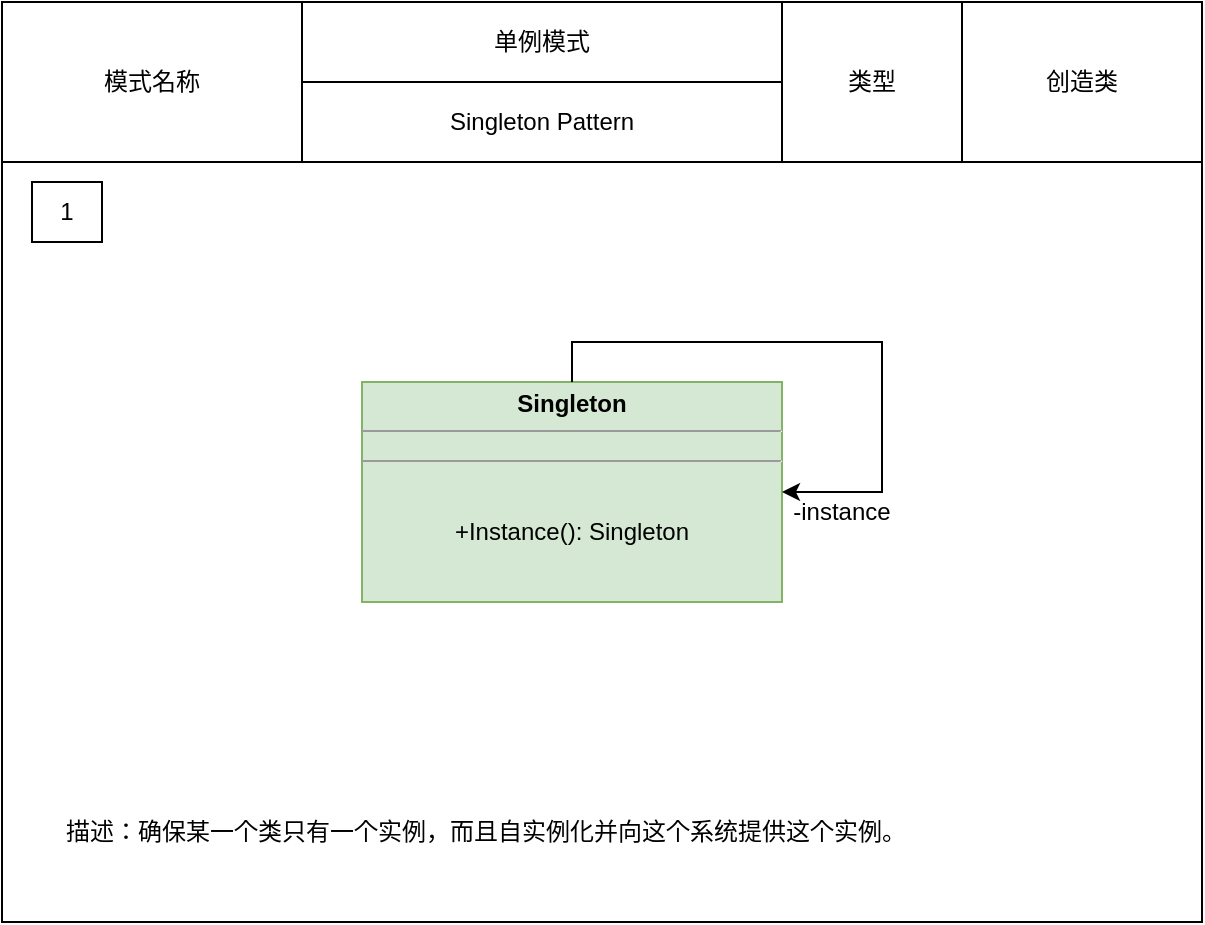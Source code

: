 <mxfile version="15.4.1" type="github" pages="23"><diagram id="KUj-8JV4BBdcBEHbejLZ" name="单例模式"><mxGraphModel dx="1422" dy="762" grid="1" gridSize="10" guides="1" tooltips="1" connect="1" arrows="1" fold="1" page="1" pageScale="1" pageWidth="827" pageHeight="1169" math="0" shadow="0"><root><mxCell id="0"/><mxCell id="1" parent="0"/><mxCell id="QEkKOnL7fykci_qELsTB-13" value="" style="group;align=center;fontStyle=1" vertex="1" connectable="0" parent="1"><mxGeometry x="80" y="550" width="600" height="460" as="geometry"/></mxCell><mxCell id="QEkKOnL7fykci_qELsTB-1" value="" style="rounded=0;whiteSpace=wrap;html=1;" vertex="1" parent="QEkKOnL7fykci_qELsTB-13"><mxGeometry width="600" height="460" as="geometry"/></mxCell><mxCell id="QEkKOnL7fykci_qELsTB-2" value="" style="rounded=0;whiteSpace=wrap;html=1;" vertex="1" parent="QEkKOnL7fykci_qELsTB-13"><mxGeometry y="80" width="600" height="380" as="geometry"/></mxCell><mxCell id="QEkKOnL7fykci_qELsTB-3" value="模式名称" style="rounded=0;whiteSpace=wrap;html=1;" vertex="1" parent="QEkKOnL7fykci_qELsTB-13"><mxGeometry width="150" height="80" as="geometry"/></mxCell><mxCell id="QEkKOnL7fykci_qELsTB-6" value="单例模式" style="rounded=0;whiteSpace=wrap;html=1;" vertex="1" parent="QEkKOnL7fykci_qELsTB-13"><mxGeometry x="150" width="240" height="40" as="geometry"/></mxCell><mxCell id="QEkKOnL7fykci_qELsTB-9" value="Singleton Pattern" style="rounded=0;whiteSpace=wrap;html=1;" vertex="1" parent="QEkKOnL7fykci_qELsTB-13"><mxGeometry x="150" y="40" width="240" height="40" as="geometry"/></mxCell><mxCell id="QEkKOnL7fykci_qELsTB-10" value="类型" style="rounded=0;whiteSpace=wrap;html=1;" vertex="1" parent="QEkKOnL7fykci_qELsTB-13"><mxGeometry x="390" width="90" height="80" as="geometry"/></mxCell><mxCell id="QEkKOnL7fykci_qELsTB-11" value="1" style="rounded=0;whiteSpace=wrap;html=1;" vertex="1" parent="QEkKOnL7fykci_qELsTB-13"><mxGeometry x="15" y="90" width="35" height="30" as="geometry"/></mxCell><mxCell id="QEkKOnL7fykci_qELsTB-12" value="描述：确保某一个类只有一个实例，而且自实例化并向这个系统提供这个实例。" style="text;html=1;strokeColor=none;fillColor=none;align=left;verticalAlign=middle;whiteSpace=wrap;rounded=0;" vertex="1" parent="QEkKOnL7fykci_qELsTB-13"><mxGeometry x="30" y="400" width="540" height="30" as="geometry"/></mxCell><mxCell id="gLnL-U_rW0OkydqPLSlg-3" value="创造类" style="rounded=0;whiteSpace=wrap;html=1;align=center;" vertex="1" parent="QEkKOnL7fykci_qELsTB-13"><mxGeometry x="480" width="120" height="80" as="geometry"/></mxCell><mxCell id="gLnL-U_rW0OkydqPLSlg-4" value="&lt;p style=&quot;margin: 0px ; margin-top: 4px ; text-align: center&quot;&gt;&lt;b&gt;Singleton&lt;/b&gt;&lt;/p&gt;&lt;hr size=&quot;1&quot;&gt;&lt;div style=&quot;height: 2px&quot;&gt;&lt;/div&gt;&lt;hr size=&quot;1&quot;&gt;&lt;div style=&quot;height: 2px&quot;&gt;&lt;/div&gt;" style="verticalAlign=top;align=left;overflow=fill;fontSize=12;fontFamily=Helvetica;html=1;fillColor=#d5e8d4;strokeColor=#82b366;" vertex="1" parent="QEkKOnL7fykci_qELsTB-13"><mxGeometry x="180" y="190" width="210" height="110" as="geometry"/></mxCell><mxCell id="gLnL-U_rW0OkydqPLSlg-5" value="+Instance(): Singleton" style="text;html=1;strokeColor=none;fillColor=none;align=center;verticalAlign=middle;whiteSpace=wrap;rounded=0;" vertex="1" parent="QEkKOnL7fykci_qELsTB-13"><mxGeometry x="195" y="250" width="180" height="30" as="geometry"/></mxCell><mxCell id="gLnL-U_rW0OkydqPLSlg-7" style="edgeStyle=orthogonalEdgeStyle;rounded=0;orthogonalLoop=1;jettySize=auto;html=1;exitX=0.5;exitY=0;exitDx=0;exitDy=0;entryX=1;entryY=0.5;entryDx=0;entryDy=0;" edge="1" parent="QEkKOnL7fykci_qELsTB-13" source="gLnL-U_rW0OkydqPLSlg-4" target="gLnL-U_rW0OkydqPLSlg-4"><mxGeometry relative="1" as="geometry"><Array as="points"><mxPoint x="285" y="170"/><mxPoint x="440" y="170"/><mxPoint x="440" y="245"/></Array></mxGeometry></mxCell><mxCell id="gLnL-U_rW0OkydqPLSlg-8" value="-instance" style="text;html=1;strokeColor=none;fillColor=none;align=center;verticalAlign=middle;whiteSpace=wrap;rounded=0;" vertex="1" parent="QEkKOnL7fykci_qELsTB-13"><mxGeometry x="390" y="240" width="60" height="30" as="geometry"/></mxCell></root></mxGraphModel></diagram><diagram id="0D9NrWTdbolHCFu4WO6_" name="工厂方法模式"><mxGraphModel dx="1422" dy="762" grid="1" gridSize="10" guides="1" tooltips="1" connect="1" arrows="1" fold="1" page="1" pageScale="1" pageWidth="827" pageHeight="1169" math="0" shadow="0"><root><mxCell id="8Ypj8nGuHwK3Sx3MtZGX-0"/><mxCell id="8Ypj8nGuHwK3Sx3MtZGX-1" parent="8Ypj8nGuHwK3Sx3MtZGX-0"/><mxCell id="vqwHpXrdpq9biAxpzxTO-0" value="" style="group" vertex="1" connectable="0" parent="8Ypj8nGuHwK3Sx3MtZGX-1"><mxGeometry x="150" y="440" width="600" height="460" as="geometry"/></mxCell><mxCell id="vqwHpXrdpq9biAxpzxTO-2" value="" style="rounded=0;whiteSpace=wrap;html=1;" vertex="1" parent="vqwHpXrdpq9biAxpzxTO-0"><mxGeometry y="80" width="600" height="380" as="geometry"/></mxCell><mxCell id="vqwHpXrdpq9biAxpzxTO-1" value="" style="rounded=0;whiteSpace=wrap;html=1;" vertex="1" parent="vqwHpXrdpq9biAxpzxTO-0"><mxGeometry width="600" height="460" as="geometry"/></mxCell><mxCell id="vqwHpXrdpq9biAxpzxTO-3" value="模式名称" style="rounded=0;whiteSpace=wrap;html=1;" vertex="1" parent="vqwHpXrdpq9biAxpzxTO-0"><mxGeometry width="150" height="80" as="geometry"/></mxCell><mxCell id="vqwHpXrdpq9biAxpzxTO-4" value="工厂方法模式" style="rounded=0;whiteSpace=wrap;html=1;" vertex="1" parent="vqwHpXrdpq9biAxpzxTO-0"><mxGeometry x="150" width="240" height="40" as="geometry"/></mxCell><mxCell id="vqwHpXrdpq9biAxpzxTO-5" value="Factory Method Pattern" style="rounded=0;whiteSpace=wrap;html=1;" vertex="1" parent="vqwHpXrdpq9biAxpzxTO-0"><mxGeometry x="150" y="40" width="240" height="40" as="geometry"/></mxCell><mxCell id="vqwHpXrdpq9biAxpzxTO-6" value="类型" style="rounded=0;whiteSpace=wrap;html=1;" vertex="1" parent="vqwHpXrdpq9biAxpzxTO-0"><mxGeometry x="390" width="90" height="80" as="geometry"/></mxCell><mxCell id="vqwHpXrdpq9biAxpzxTO-7" value="2" style="rounded=0;whiteSpace=wrap;html=1;" vertex="1" parent="vqwHpXrdpq9biAxpzxTO-0"><mxGeometry x="15" y="90" width="35" height="30" as="geometry"/></mxCell><mxCell id="vqwHpXrdpq9biAxpzxTO-8" value="描述：定义一个用于创建对象的接口，让子类决定实例化哪一个类。工厂方法使一个类的实例化延迟到其子类。" style="text;html=1;strokeColor=none;fillColor=none;align=left;verticalAlign=middle;whiteSpace=wrap;rounded=0;" vertex="1" parent="vqwHpXrdpq9biAxpzxTO-0"><mxGeometry x="30" y="400" width="540" height="30" as="geometry"/></mxCell><mxCell id="m8QewkSfG46SXfy516pZ-0" value="创造类" style="rounded=0;whiteSpace=wrap;html=1;align=center;" vertex="1" parent="vqwHpXrdpq9biAxpzxTO-0"><mxGeometry x="480" width="120" height="80" as="geometry"/></mxCell><mxCell id="m8QewkSfG46SXfy516pZ-1" value="&lt;p style=&quot;margin: 0px ; margin-top: 4px ; text-align: center&quot;&gt;&lt;b&gt;Creator&lt;/b&gt;&lt;/p&gt;&lt;hr size=&quot;1&quot;&gt;&lt;div style=&quot;height: 2px&quot;&gt;&lt;/div&gt;&lt;hr size=&quot;1&quot;&gt;&lt;div style=&quot;height: 2px&quot;&gt;+ FactoryMethod()&lt;/div&gt;" style="verticalAlign=top;align=left;overflow=fill;fontSize=12;fontFamily=Helvetica;html=1;fillColor=#d5e8d4;strokeColor=#82b366;" vertex="1" parent="vqwHpXrdpq9biAxpzxTO-0"><mxGeometry x="120" y="127" width="140" height="60" as="geometry"/></mxCell><mxCell id="m8QewkSfG46SXfy516pZ-2" value="&lt;p style=&quot;margin: 0px ; margin-top: 4px ; text-align: center&quot;&gt;&lt;b&gt;ConcreteCreator&lt;/b&gt;&lt;/p&gt;&lt;hr size=&quot;1&quot;&gt;&lt;div style=&quot;height: 2px&quot;&gt;&lt;/div&gt;&lt;hr size=&quot;1&quot;&gt;&lt;div style=&quot;height: 2px&quot;&gt;&lt;/div&gt;" style="verticalAlign=top;align=left;overflow=fill;fontSize=12;fontFamily=Helvetica;html=1;fillColor=#d5e8d4;strokeColor=#82b366;" vertex="1" parent="vqwHpXrdpq9biAxpzxTO-0"><mxGeometry x="120" y="260" width="140" height="60" as="geometry"/></mxCell><mxCell id="m8QewkSfG46SXfy516pZ-3" value="&lt;p style=&quot;margin: 0px ; margin-top: 4px ; text-align: center&quot;&gt;&lt;b&gt;Product&lt;/b&gt;&lt;/p&gt;&lt;hr size=&quot;1&quot;&gt;&lt;div style=&quot;height: 2px&quot;&gt;&lt;/div&gt;&lt;hr size=&quot;1&quot;&gt;&lt;div style=&quot;height: 2px&quot;&gt;&lt;/div&gt;" style="verticalAlign=top;align=left;overflow=fill;fontSize=12;fontFamily=Helvetica;html=1;fillColor=#d5e8d4;strokeColor=#82b366;" vertex="1" parent="vqwHpXrdpq9biAxpzxTO-0"><mxGeometry x="330" y="127" width="140" height="60" as="geometry"/></mxCell><mxCell id="m8QewkSfG46SXfy516pZ-4" value="&lt;p style=&quot;margin: 0px ; margin-top: 4px ; text-align: center&quot;&gt;&lt;b&gt;ConcreteProduct&lt;/b&gt;&lt;/p&gt;&lt;hr size=&quot;1&quot;&gt;&lt;div style=&quot;height: 2px&quot;&gt;&lt;/div&gt;&lt;hr size=&quot;1&quot;&gt;&lt;div style=&quot;height: 2px&quot;&gt;&lt;/div&gt;" style="verticalAlign=top;align=left;overflow=fill;fontSize=12;fontFamily=Helvetica;html=1;fillColor=#d5e8d4;strokeColor=#82b366;" vertex="1" parent="vqwHpXrdpq9biAxpzxTO-0"><mxGeometry x="330" y="260" width="140" height="60" as="geometry"/></mxCell><mxCell id="m8QewkSfG46SXfy516pZ-5" value="Use" style="endArrow=open;endSize=12;dashed=1;html=1;rounded=0;edgeStyle=orthogonalEdgeStyle;exitX=1;exitY=0.5;exitDx=0;exitDy=0;fillColor=#d5e8d4;strokeColor=#82b366;" edge="1" parent="vqwHpXrdpq9biAxpzxTO-0" source="m8QewkSfG46SXfy516pZ-2"><mxGeometry width="160" relative="1" as="geometry"><mxPoint x="270" y="300" as="sourcePoint"/><mxPoint x="330" y="290" as="targetPoint"/></mxGeometry></mxCell><mxCell id="m8QewkSfG46SXfy516pZ-6" value="Extends" style="endArrow=block;endSize=16;endFill=0;html=1;rounded=0;edgeStyle=orthogonalEdgeStyle;exitX=0.5;exitY=0;exitDx=0;exitDy=0;entryX=0.5;entryY=1;entryDx=0;entryDy=0;fillColor=#d5e8d4;strokeColor=#82b366;" edge="1" parent="vqwHpXrdpq9biAxpzxTO-0" source="m8QewkSfG46SXfy516pZ-2" target="m8QewkSfG46SXfy516pZ-1"><mxGeometry width="160" relative="1" as="geometry"><mxPoint x="130" y="150" as="sourcePoint"/><mxPoint x="290" y="150" as="targetPoint"/></mxGeometry></mxCell><mxCell id="m8QewkSfG46SXfy516pZ-8" value="Extends" style="endArrow=block;endSize=16;endFill=0;html=1;rounded=0;edgeStyle=orthogonalEdgeStyle;exitX=0.5;exitY=0;exitDx=0;exitDy=0;entryX=0.5;entryY=1;entryDx=0;entryDy=0;fillColor=#d5e8d4;strokeColor=#82b366;" edge="1" parent="vqwHpXrdpq9biAxpzxTO-0" source="m8QewkSfG46SXfy516pZ-4" target="m8QewkSfG46SXfy516pZ-3"><mxGeometry width="160" relative="1" as="geometry"><mxPoint x="130" y="150" as="sourcePoint"/><mxPoint x="290" y="150" as="targetPoint"/></mxGeometry></mxCell></root></mxGraphModel></diagram><diagram id="rMSGcBJkxa-KT1FthJOu" name="抽象工厂模式"><mxGraphModel dx="677" dy="363" grid="1" gridSize="10" guides="1" tooltips="1" connect="1" arrows="1" fold="1" page="1" pageScale="1" pageWidth="827" pageHeight="1169" math="0" shadow="0"><root><mxCell id="X_VdHOHQS5EwxJFuRypy-0"/><mxCell id="X_VdHOHQS5EwxJFuRypy-1" parent="X_VdHOHQS5EwxJFuRypy-0"/><mxCell id="XczIMr_jn6H_d6aXLEh5-0" value="" style="group" vertex="1" connectable="0" parent="X_VdHOHQS5EwxJFuRypy-1"><mxGeometry x="81" y="550" width="600" height="460" as="geometry"/></mxCell><mxCell id="XczIMr_jn6H_d6aXLEh5-1" value="" style="rounded=0;whiteSpace=wrap;html=1;" vertex="1" parent="XczIMr_jn6H_d6aXLEh5-0"><mxGeometry width="600" height="460" as="geometry"/></mxCell><mxCell id="XczIMr_jn6H_d6aXLEh5-2" value="" style="rounded=0;whiteSpace=wrap;html=1;" vertex="1" parent="XczIMr_jn6H_d6aXLEh5-0"><mxGeometry y="80" width="600" height="380" as="geometry"/></mxCell><mxCell id="XczIMr_jn6H_d6aXLEh5-3" value="模式名称" style="rounded=0;whiteSpace=wrap;html=1;" vertex="1" parent="XczIMr_jn6H_d6aXLEh5-0"><mxGeometry width="150" height="80" as="geometry"/></mxCell><mxCell id="XczIMr_jn6H_d6aXLEh5-4" value="抽象工厂模式" style="rounded=0;whiteSpace=wrap;html=1;" vertex="1" parent="XczIMr_jn6H_d6aXLEh5-0"><mxGeometry x="150" width="240" height="40" as="geometry"/></mxCell><mxCell id="XczIMr_jn6H_d6aXLEh5-5" value="Abstract Factory Pattern" style="rounded=0;whiteSpace=wrap;html=1;" vertex="1" parent="XczIMr_jn6H_d6aXLEh5-0"><mxGeometry x="150" y="40" width="240" height="40" as="geometry"/></mxCell><mxCell id="XczIMr_jn6H_d6aXLEh5-6" value="类型" style="rounded=0;whiteSpace=wrap;html=1;" vertex="1" parent="XczIMr_jn6H_d6aXLEh5-0"><mxGeometry x="390" width="90" height="80" as="geometry"/></mxCell><mxCell id="XczIMr_jn6H_d6aXLEh5-7" value="3" style="rounded=0;whiteSpace=wrap;html=1;" vertex="1" parent="XczIMr_jn6H_d6aXLEh5-0"><mxGeometry x="15" y="90" width="35" height="30" as="geometry"/></mxCell><mxCell id="XczIMr_jn6H_d6aXLEh5-8" value="描述：为创建一组相关或者相互依赖的对象提供一个接口，而且无需指定他们具体的类。" style="text;html=1;strokeColor=none;fillColor=none;align=left;verticalAlign=middle;whiteSpace=wrap;rounded=0;" vertex="1" parent="XczIMr_jn6H_d6aXLEh5-0"><mxGeometry x="30" y="400" width="540" height="30" as="geometry"/></mxCell><mxCell id="CDVz8i31n6F0hqY--DVc-0" value="创造类" style="rounded=0;whiteSpace=wrap;html=1;align=center;" vertex="1" parent="XczIMr_jn6H_d6aXLEh5-0"><mxGeometry x="480" width="120" height="80" as="geometry"/></mxCell><mxCell id="CDVz8i31n6F0hqY--DVc-1" value="&lt;p style=&quot;margin: 0px ; margin-top: 4px ; text-align: center&quot;&gt;&lt;b&gt;Client&lt;/b&gt;&lt;/p&gt;&lt;hr size=&quot;1&quot;&gt;&lt;div style=&quot;height: 2px&quot;&gt;&lt;/div&gt;&lt;hr size=&quot;1&quot;&gt;&lt;div style=&quot;height: 2px&quot;&gt;&lt;/div&gt;" style="verticalAlign=top;align=left;overflow=fill;fontSize=12;fontFamily=Helvetica;html=1;fillColor=#d5e8d4;strokeColor=#82b366;" vertex="1" parent="XczIMr_jn6H_d6aXLEh5-0"><mxGeometry x="230" y="100" width="140" height="60" as="geometry"/></mxCell><mxCell id="CDVz8i31n6F0hqY--DVc-2" value="&lt;p style=&quot;margin: 0px ; margin-top: 4px ; text-align: center&quot;&gt;&lt;b&gt;AbstractFactory&lt;/b&gt;&lt;/p&gt;&lt;hr size=&quot;1&quot;&gt;&lt;div style=&quot;height: 2px&quot;&gt;&lt;/div&gt;&lt;hr size=&quot;1&quot;&gt;&lt;div style=&quot;height: 2px&quot;&gt;+CreateProduct()&lt;/div&gt;" style="verticalAlign=top;align=left;overflow=fill;fontSize=12;fontFamily=Helvetica;html=1;fillColor=#d5e8d4;strokeColor=#82b366;" vertex="1" parent="XczIMr_jn6H_d6aXLEh5-0"><mxGeometry x="119" y="211" width="140" height="60" as="geometry"/></mxCell><mxCell id="CDVz8i31n6F0hqY--DVc-3" value="&lt;p style=&quot;margin: 0px ; margin-top: 4px ; text-align: center&quot;&gt;&lt;b&gt;ConcreteFactory&lt;/b&gt;&lt;/p&gt;&lt;hr size=&quot;1&quot;&gt;&lt;div style=&quot;height: 2px&quot;&gt;&lt;/div&gt;&lt;hr size=&quot;1&quot;&gt;&lt;div style=&quot;height: 2px&quot;&gt;&lt;/div&gt;" style="verticalAlign=top;align=left;overflow=fill;fontSize=12;fontFamily=Helvetica;html=1;fillColor=#d5e8d4;strokeColor=#82b366;" vertex="1" parent="XczIMr_jn6H_d6aXLEh5-0"><mxGeometry x="119.5" y="330" width="140" height="60" as="geometry"/></mxCell><mxCell id="CDVz8i31n6F0hqY--DVc-4" value="&lt;p style=&quot;margin: 0px ; margin-top: 4px ; text-align: center&quot;&gt;&lt;b&gt;AbstractProduct&lt;/b&gt;&lt;/p&gt;&lt;hr size=&quot;1&quot;&gt;&lt;div style=&quot;height: 2px&quot;&gt;&lt;/div&gt;&lt;hr size=&quot;1&quot;&gt;&lt;div style=&quot;height: 2px&quot;&gt;&lt;/div&gt;" style="verticalAlign=top;align=left;overflow=fill;fontSize=12;fontFamily=Helvetica;html=1;fillColor=#d5e8d4;strokeColor=#82b366;" vertex="1" parent="XczIMr_jn6H_d6aXLEh5-0"><mxGeometry x="340" y="210" width="140" height="60" as="geometry"/></mxCell><mxCell id="CDVz8i31n6F0hqY--DVc-5" value="&lt;p style=&quot;margin: 0px ; margin-top: 4px ; text-align: center&quot;&gt;&lt;b&gt;ConcreteProduct&lt;/b&gt;&lt;/p&gt;&lt;hr size=&quot;1&quot;&gt;&lt;div style=&quot;height: 2px&quot;&gt;&lt;/div&gt;&lt;hr size=&quot;1&quot;&gt;&lt;div style=&quot;height: 2px&quot;&gt;&lt;/div&gt;" style="verticalAlign=top;align=left;overflow=fill;fontSize=12;fontFamily=Helvetica;html=1;fillColor=#d5e8d4;strokeColor=#82b366;" vertex="1" parent="XczIMr_jn6H_d6aXLEh5-0"><mxGeometry x="340.5" y="330" width="140" height="60" as="geometry"/></mxCell><mxCell id="CDVz8i31n6F0hqY--DVc-6" value="" style="endArrow=open;endFill=1;endSize=12;html=1;rounded=0;edgeStyle=orthogonalEdgeStyle;exitX=0.5;exitY=1;exitDx=0;exitDy=0;" edge="1" parent="XczIMr_jn6H_d6aXLEh5-0" source="CDVz8i31n6F0hqY--DVc-1" target="CDVz8i31n6F0hqY--DVc-2"><mxGeometry width="160" relative="1" as="geometry"><mxPoint x="129" y="170" as="sourcePoint"/><mxPoint x="289" y="170" as="targetPoint"/><Array as="points"><mxPoint x="300" y="180"/><mxPoint x="189" y="180"/></Array></mxGeometry></mxCell><mxCell id="CDVz8i31n6F0hqY--DVc-7" value="" style="endArrow=open;endFill=1;endSize=12;html=1;rounded=0;edgeStyle=orthogonalEdgeStyle;exitX=0.5;exitY=1;exitDx=0;exitDy=0;" edge="1" parent="XczIMr_jn6H_d6aXLEh5-0" source="CDVz8i31n6F0hqY--DVc-1" target="CDVz8i31n6F0hqY--DVc-4"><mxGeometry width="160" relative="1" as="geometry"><mxPoint x="129" y="170" as="sourcePoint"/><mxPoint x="289" y="170" as="targetPoint"/><Array as="points"><mxPoint x="300" y="180"/><mxPoint x="410" y="180"/></Array></mxGeometry></mxCell><mxCell id="CDVz8i31n6F0hqY--DVc-9" value="Extends" style="endArrow=block;endSize=16;endFill=0;html=1;rounded=0;edgeStyle=orthogonalEdgeStyle;exitX=0.5;exitY=0;exitDx=0;exitDy=0;" edge="1" parent="XczIMr_jn6H_d6aXLEh5-0" source="CDVz8i31n6F0hqY--DVc-5" target="CDVz8i31n6F0hqY--DVc-4"><mxGeometry width="160" relative="1" as="geometry"><mxPoint x="266" y="320" as="sourcePoint"/><mxPoint x="266" y="270" as="targetPoint"/></mxGeometry></mxCell><mxCell id="CDVz8i31n6F0hqY--DVc-8" value="Extends" style="endArrow=block;endSize=16;endFill=0;html=1;rounded=0;edgeStyle=orthogonalEdgeStyle;exitX=0.5;exitY=0;exitDx=0;exitDy=0;" edge="1" parent="X_VdHOHQS5EwxJFuRypy-1" source="CDVz8i31n6F0hqY--DVc-3"><mxGeometry width="160" relative="1" as="geometry"><mxPoint x="210" y="720" as="sourcePoint"/><mxPoint x="270" y="820" as="targetPoint"/></mxGeometry></mxCell></root></mxGraphModel></diagram><diagram id="pF3c7P2tSTY_bBBKPoJ8" name="建造者模式"><mxGraphModel dx="1422" dy="762" grid="1" gridSize="10" guides="1" tooltips="1" connect="1" arrows="1" fold="1" page="1" pageScale="1" pageWidth="827" pageHeight="1169" math="0" shadow="0"><root><mxCell id="htSKkh2z3Ur9L6LxrQX_-0"/><mxCell id="htSKkh2z3Ur9L6LxrQX_-1" parent="htSKkh2z3Ur9L6LxrQX_-0"/><mxCell id="1Rok1fpz9CynCgpwre_z-0" value="" style="group" vertex="1" connectable="0" parent="htSKkh2z3Ur9L6LxrQX_-1"><mxGeometry x="120" y="520" width="600" height="460" as="geometry"/></mxCell><mxCell id="1Rok1fpz9CynCgpwre_z-1" value="" style="rounded=0;whiteSpace=wrap;html=1;" vertex="1" parent="1Rok1fpz9CynCgpwre_z-0"><mxGeometry width="600" height="460" as="geometry"/></mxCell><mxCell id="1Rok1fpz9CynCgpwre_z-2" value="" style="rounded=0;whiteSpace=wrap;html=1;" vertex="1" parent="1Rok1fpz9CynCgpwre_z-0"><mxGeometry y="80" width="600" height="380" as="geometry"/></mxCell><mxCell id="1Rok1fpz9CynCgpwre_z-3" value="模式名称" style="rounded=0;whiteSpace=wrap;html=1;" vertex="1" parent="1Rok1fpz9CynCgpwre_z-0"><mxGeometry width="150" height="80" as="geometry"/></mxCell><mxCell id="1Rok1fpz9CynCgpwre_z-4" value="建造者模式" style="rounded=0;whiteSpace=wrap;html=1;" vertex="1" parent="1Rok1fpz9CynCgpwre_z-0"><mxGeometry x="150" width="240" height="40" as="geometry"/></mxCell><mxCell id="1Rok1fpz9CynCgpwre_z-5" value="Builder Pattern" style="rounded=0;whiteSpace=wrap;html=1;" vertex="1" parent="1Rok1fpz9CynCgpwre_z-0"><mxGeometry x="150" y="40" width="240" height="40" as="geometry"/></mxCell><mxCell id="1Rok1fpz9CynCgpwre_z-6" value="类型" style="rounded=0;whiteSpace=wrap;html=1;" vertex="1" parent="1Rok1fpz9CynCgpwre_z-0"><mxGeometry x="390" width="90" height="80" as="geometry"/></mxCell><mxCell id="1Rok1fpz9CynCgpwre_z-7" value="4" style="rounded=0;whiteSpace=wrap;html=1;" vertex="1" parent="1Rok1fpz9CynCgpwre_z-0"><mxGeometry x="15" y="90" width="35" height="30" as="geometry"/></mxCell><mxCell id="1Rok1fpz9CynCgpwre_z-8" value="描述：将一个复杂类的 【创建】 和它的 【表示】 分离，使得同样的构建过程可以创建不同的表示。" style="text;html=1;strokeColor=none;fillColor=none;align=left;verticalAlign=middle;whiteSpace=wrap;rounded=0;" vertex="1" parent="1Rok1fpz9CynCgpwre_z-0"><mxGeometry x="30" y="400" width="540" height="30" as="geometry"/></mxCell><mxCell id="tMTDWfG-UjW_dJjEGYpP-0" value="创造类" style="rounded=0;whiteSpace=wrap;html=1;align=center;" vertex="1" parent="1Rok1fpz9CynCgpwre_z-0"><mxGeometry x="480" width="120" height="80" as="geometry"/></mxCell><mxCell id="tMTDWfG-UjW_dJjEGYpP-1" value="&lt;p style=&quot;margin: 0px ; margin-top: 4px ; text-align: center&quot;&gt;&lt;b&gt;Director&lt;/b&gt;&lt;/p&gt;&lt;hr size=&quot;1&quot;&gt;&lt;div style=&quot;height: 2px&quot;&gt;&lt;/div&gt;&lt;hr size=&quot;1&quot;&gt;&lt;div style=&quot;height: 2px&quot;&gt;+Construct()&lt;/div&gt;" style="verticalAlign=top;align=left;overflow=fill;fontSize=12;fontFamily=Helvetica;html=1;fillColor=#d5e8d4;strokeColor=#82b366;" vertex="1" parent="1Rok1fpz9CynCgpwre_z-0"><mxGeometry x="30" y="160" width="140" height="60" as="geometry"/></mxCell><mxCell id="tMTDWfG-UjW_dJjEGYpP-2" value="&lt;p style=&quot;margin: 0px ; margin-top: 4px ; text-align: center&quot;&gt;&lt;b&gt;Builder&lt;/b&gt;&lt;/p&gt;&lt;hr size=&quot;1&quot;&gt;&lt;div style=&quot;height: 2px&quot;&gt;&lt;/div&gt;&lt;hr size=&quot;1&quot;&gt;&lt;div style=&quot;height: 2px&quot;&gt;+BuildPart()&lt;/div&gt;" style="verticalAlign=top;align=left;overflow=fill;fontSize=12;fontFamily=Helvetica;html=1;fillColor=#d5e8d4;strokeColor=#82b366;" vertex="1" parent="1Rok1fpz9CynCgpwre_z-0"><mxGeometry x="250" y="160" width="140" height="60" as="geometry"/></mxCell><mxCell id="tMTDWfG-UjW_dJjEGYpP-3" value="&lt;p style=&quot;margin: 0px ; margin-top: 4px ; text-align: center&quot;&gt;&lt;b&gt;ConcreteProduct&lt;/b&gt;&lt;/p&gt;&lt;hr size=&quot;1&quot;&gt;&lt;div style=&quot;height: 2px&quot;&gt;&lt;/div&gt;&lt;hr size=&quot;1&quot;&gt;&lt;div style=&quot;height: 2px&quot;&gt;&lt;/div&gt;" style="verticalAlign=top;align=left;overflow=fill;fontSize=12;fontFamily=Helvetica;html=1;fillColor=#d5e8d4;strokeColor=#82b366;" vertex="1" parent="1Rok1fpz9CynCgpwre_z-0"><mxGeometry x="250" y="290" width="140" height="60" as="geometry"/></mxCell><mxCell id="tMTDWfG-UjW_dJjEGYpP-4" value="&lt;p style=&quot;margin: 0px ; margin-top: 4px ; text-align: center&quot;&gt;&lt;b&gt;Product&lt;/b&gt;&lt;/p&gt;&lt;hr size=&quot;1&quot;&gt;&lt;div style=&quot;height: 2px&quot;&gt;&lt;/div&gt;&lt;hr size=&quot;1&quot;&gt;&lt;div style=&quot;height: 2px&quot;&gt;&lt;/div&gt;" style="verticalAlign=top;align=left;overflow=fill;fontSize=12;fontFamily=Helvetica;html=1;fillColor=#d5e8d4;strokeColor=#82b366;" vertex="1" parent="1Rok1fpz9CynCgpwre_z-0"><mxGeometry x="440" y="290" width="140" height="60" as="geometry"/></mxCell><mxCell id="tMTDWfG-UjW_dJjEGYpP-9" value="Extends" style="endArrow=block;endSize=16;endFill=0;html=1;rounded=0;edgeStyle=orthogonalEdgeStyle;entryX=0.5;entryY=1;entryDx=0;entryDy=0;exitX=0.5;exitY=0;exitDx=0;exitDy=0;" edge="1" parent="1Rok1fpz9CynCgpwre_z-0" source="tMTDWfG-UjW_dJjEGYpP-3" target="tMTDWfG-UjW_dJjEGYpP-2"><mxGeometry width="160" relative="1" as="geometry"><mxPoint x="90" y="300" as="sourcePoint"/><mxPoint x="250" y="300" as="targetPoint"/></mxGeometry></mxCell><mxCell id="tMTDWfG-UjW_dJjEGYpP-10" value="Use" style="endArrow=open;endSize=12;dashed=1;html=1;rounded=0;edgeStyle=orthogonalEdgeStyle;exitX=1;exitY=0.5;exitDx=0;exitDy=0;entryX=0;entryY=0.5;entryDx=0;entryDy=0;" edge="1" parent="1Rok1fpz9CynCgpwre_z-0" source="tMTDWfG-UjW_dJjEGYpP-3" target="tMTDWfG-UjW_dJjEGYpP-4"><mxGeometry width="160" relative="1" as="geometry"><mxPoint x="280" y="330" as="sourcePoint"/><mxPoint x="440" y="330" as="targetPoint"/></mxGeometry></mxCell><mxCell id="tMTDWfG-UjW_dJjEGYpP-11" value="+builder" style="text;html=1;strokeColor=none;fillColor=none;align=center;verticalAlign=middle;whiteSpace=wrap;rounded=0;" vertex="1" parent="1Rok1fpz9CynCgpwre_z-0"><mxGeometry x="180" y="160" width="60" height="30" as="geometry"/></mxCell><mxCell id="tMTDWfG-UjW_dJjEGYpP-8" value="1" style="endArrow=open;html=1;endSize=12;startArrow=diamondThin;startSize=14;startFill=0;edgeStyle=orthogonalEdgeStyle;align=left;verticalAlign=bottom;rounded=0;exitX=1;exitY=0.5;exitDx=0;exitDy=0;" edge="1" parent="htSKkh2z3Ur9L6LxrQX_-1" source="tMTDWfG-UjW_dJjEGYpP-1"><mxGeometry x="-1" y="3" relative="1" as="geometry"><mxPoint x="210" y="820" as="sourcePoint"/><mxPoint x="370" y="710" as="targetPoint"/></mxGeometry></mxCell></root></mxGraphModel></diagram><diagram id="9LMpOKkOhJqxa3e0XZGe" name="原型模式"><mxGraphModel dx="1422" dy="762" grid="1" gridSize="10" guides="1" tooltips="1" connect="1" arrows="1" fold="1" page="1" pageScale="1" pageWidth="827" pageHeight="1169" math="0" shadow="0"><root><mxCell id="AMW-IEi1d8gasnYiJBc6-0"/><mxCell id="AMW-IEi1d8gasnYiJBc6-1" parent="AMW-IEi1d8gasnYiJBc6-0"/><mxCell id="-H17e8YEvASS0fzVbWrC-0" value="" style="group" vertex="1" connectable="0" parent="AMW-IEi1d8gasnYiJBc6-1"><mxGeometry x="80" y="550" width="600" height="460" as="geometry"/></mxCell><mxCell id="-H17e8YEvASS0fzVbWrC-1" value="" style="rounded=0;whiteSpace=wrap;html=1;" vertex="1" parent="-H17e8YEvASS0fzVbWrC-0"><mxGeometry width="600" height="460" as="geometry"/></mxCell><mxCell id="-H17e8YEvASS0fzVbWrC-2" value="" style="rounded=0;whiteSpace=wrap;html=1;" vertex="1" parent="-H17e8YEvASS0fzVbWrC-0"><mxGeometry y="80" width="600" height="380" as="geometry"/></mxCell><mxCell id="-H17e8YEvASS0fzVbWrC-3" value="模式名称" style="rounded=0;whiteSpace=wrap;html=1;" vertex="1" parent="-H17e8YEvASS0fzVbWrC-0"><mxGeometry width="150" height="80" as="geometry"/></mxCell><mxCell id="-H17e8YEvASS0fzVbWrC-4" value="原型模式" style="rounded=0;whiteSpace=wrap;html=1;" vertex="1" parent="-H17e8YEvASS0fzVbWrC-0"><mxGeometry x="150" width="240" height="40" as="geometry"/></mxCell><mxCell id="-H17e8YEvASS0fzVbWrC-5" value="Prototype Pattern" style="rounded=0;whiteSpace=wrap;html=1;" vertex="1" parent="-H17e8YEvASS0fzVbWrC-0"><mxGeometry x="150" y="40" width="240" height="40" as="geometry"/></mxCell><mxCell id="-H17e8YEvASS0fzVbWrC-6" value="类型" style="rounded=0;whiteSpace=wrap;html=1;" vertex="1" parent="-H17e8YEvASS0fzVbWrC-0"><mxGeometry x="390" width="90" height="80" as="geometry"/></mxCell><mxCell id="-H17e8YEvASS0fzVbWrC-7" value="5" style="rounded=0;whiteSpace=wrap;html=1;" vertex="1" parent="-H17e8YEvASS0fzVbWrC-0"><mxGeometry x="15" y="90" width="35" height="30" as="geometry"/></mxCell><mxCell id="-H17e8YEvASS0fzVbWrC-8" value="描述：用原型实例指定创建对象的种类，并且通过【拷贝】这些原型创建新的对象。" style="text;html=1;strokeColor=none;fillColor=none;align=left;verticalAlign=middle;whiteSpace=wrap;rounded=0;" vertex="1" parent="-H17e8YEvASS0fzVbWrC-0"><mxGeometry x="30" y="400" width="540" height="30" as="geometry"/></mxCell><mxCell id="H7QwTVz9pMGjNrpU3TV5-0" value="创造类" style="rounded=0;whiteSpace=wrap;html=1;align=center;" vertex="1" parent="-H17e8YEvASS0fzVbWrC-0"><mxGeometry x="480" width="120" height="80" as="geometry"/></mxCell><mxCell id="H7QwTVz9pMGjNrpU3TV5-2" value="&lt;p style=&quot;margin: 0px ; margin-top: 4px ; text-align: center&quot;&gt;&lt;b&gt;Prototype&lt;/b&gt;&lt;/p&gt;&lt;hr size=&quot;1&quot;&gt;&lt;div style=&quot;height: 2px&quot;&gt;&lt;/div&gt;&lt;hr size=&quot;1&quot;&gt;&lt;div style=&quot;height: 2px&quot;&gt;+Clone()&lt;/div&gt;" style="verticalAlign=top;align=left;overflow=fill;fontSize=12;fontFamily=Helvetica;html=1;fillColor=#d5e8d4;strokeColor=#82b366;" vertex="1" parent="-H17e8YEvASS0fzVbWrC-0"><mxGeometry x="365" y="140" width="140" height="60" as="geometry"/></mxCell><mxCell id="H7QwTVz9pMGjNrpU3TV5-1" value="&lt;p style=&quot;margin: 0px ; margin-top: 4px ; text-align: center&quot;&gt;&lt;b&gt;Client&lt;/b&gt;&lt;/p&gt;&lt;hr size=&quot;1&quot;&gt;&lt;div style=&quot;height: 2px&quot;&gt;&lt;/div&gt;&lt;hr size=&quot;1&quot;&gt;&lt;div style=&quot;height: 2px&quot;&gt;&lt;/div&gt;" style="verticalAlign=top;align=left;overflow=fill;fontSize=12;fontFamily=Helvetica;html=1;fillColor=#d5e8d4;strokeColor=#82b366;" vertex="1" parent="-H17e8YEvASS0fzVbWrC-0"><mxGeometry x="110" y="140" width="140" height="60" as="geometry"/></mxCell><mxCell id="H7QwTVz9pMGjNrpU3TV5-3" value="&lt;p style=&quot;margin: 0px ; margin-top: 4px ; text-align: center&quot;&gt;&lt;b&gt;ConcretePrototype&lt;/b&gt;&lt;/p&gt;&lt;hr size=&quot;1&quot;&gt;&lt;div style=&quot;height: 2px&quot;&gt;&lt;/div&gt;&lt;hr size=&quot;1&quot;&gt;&lt;div style=&quot;height: 2px&quot;&gt;&lt;/div&gt;" style="verticalAlign=top;align=left;overflow=fill;fontSize=12;fontFamily=Helvetica;html=1;fillColor=#d5e8d4;strokeColor=#82b366;" vertex="1" parent="-H17e8YEvASS0fzVbWrC-0"><mxGeometry x="370" y="280" width="140" height="60" as="geometry"/></mxCell><mxCell id="H7QwTVz9pMGjNrpU3TV5-4" value="Extends" style="endArrow=block;endSize=16;endFill=0;html=1;rounded=0;edgeStyle=orthogonalEdgeStyle;exitX=0.5;exitY=0;exitDx=0;exitDy=0;entryX=0.5;entryY=1;entryDx=0;entryDy=0;" edge="1" parent="-H17e8YEvASS0fzVbWrC-0" source="H7QwTVz9pMGjNrpU3TV5-3" target="H7QwTVz9pMGjNrpU3TV5-2"><mxGeometry width="160" relative="1" as="geometry"><mxPoint x="130" y="170" as="sourcePoint"/><mxPoint x="290" y="170" as="targetPoint"/></mxGeometry></mxCell><mxCell id="H7QwTVz9pMGjNrpU3TV5-5" value="" style="endArrow=open;endFill=1;endSize=12;html=1;rounded=0;edgeStyle=orthogonalEdgeStyle;exitX=1;exitY=0.5;exitDx=0;exitDy=0;entryX=0;entryY=0.5;entryDx=0;entryDy=0;" edge="1" parent="-H17e8YEvASS0fzVbWrC-0" source="H7QwTVz9pMGjNrpU3TV5-1" target="H7QwTVz9pMGjNrpU3TV5-2"><mxGeometry width="160" relative="1" as="geometry"><mxPoint x="250" y="180" as="sourcePoint"/><mxPoint x="410" y="180" as="targetPoint"/></mxGeometry></mxCell><mxCell id="H7QwTVz9pMGjNrpU3TV5-6" value="+prototype" style="text;html=1;strokeColor=none;fillColor=none;align=center;verticalAlign=middle;whiteSpace=wrap;rounded=0;" vertex="1" parent="-H17e8YEvASS0fzVbWrC-0"><mxGeometry x="260" y="140" width="60" height="30" as="geometry"/></mxCell></root></mxGraphModel></diagram><diagram id="RORXWE1tbh0iGNlpov8J" name="代理模式"><mxGraphModel dx="1422" dy="762" grid="1" gridSize="10" guides="1" tooltips="1" connect="1" arrows="1" fold="1" page="1" pageScale="1" pageWidth="827" pageHeight="1169" math="0" shadow="0"><root><mxCell id="_3KegMGpJPSmGBNkc8T5-0"/><mxCell id="_3KegMGpJPSmGBNkc8T5-1" parent="_3KegMGpJPSmGBNkc8T5-0"/><mxCell id="ufM5mT1qS3C8nKyHnEoA-0" value="" style="group" vertex="1" connectable="0" parent="_3KegMGpJPSmGBNkc8T5-1"><mxGeometry x="80" y="550" width="610" height="460" as="geometry"/></mxCell><mxCell id="ufM5mT1qS3C8nKyHnEoA-1" value="" style="rounded=0;whiteSpace=wrap;html=1;" vertex="1" parent="ufM5mT1qS3C8nKyHnEoA-0"><mxGeometry width="600" height="460" as="geometry"/></mxCell><mxCell id="ufM5mT1qS3C8nKyHnEoA-2" value="" style="rounded=0;whiteSpace=wrap;html=1;" vertex="1" parent="ufM5mT1qS3C8nKyHnEoA-0"><mxGeometry y="80" width="600" height="380" as="geometry"/></mxCell><mxCell id="ufM5mT1qS3C8nKyHnEoA-3" value="模式名称" style="rounded=0;whiteSpace=wrap;html=1;" vertex="1" parent="ufM5mT1qS3C8nKyHnEoA-0"><mxGeometry width="150" height="80" as="geometry"/></mxCell><mxCell id="ufM5mT1qS3C8nKyHnEoA-4" value="代理模式" style="rounded=0;whiteSpace=wrap;html=1;" vertex="1" parent="ufM5mT1qS3C8nKyHnEoA-0"><mxGeometry x="150" width="240" height="40" as="geometry"/></mxCell><mxCell id="ufM5mT1qS3C8nKyHnEoA-5" value="Proxy pattern" style="rounded=0;whiteSpace=wrap;html=1;" vertex="1" parent="ufM5mT1qS3C8nKyHnEoA-0"><mxGeometry x="150" y="40" width="240" height="40" as="geometry"/></mxCell><mxCell id="ufM5mT1qS3C8nKyHnEoA-6" value="类型" style="rounded=0;whiteSpace=wrap;html=1;" vertex="1" parent="ufM5mT1qS3C8nKyHnEoA-0"><mxGeometry x="390" width="90" height="80" as="geometry"/></mxCell><mxCell id="ufM5mT1qS3C8nKyHnEoA-7" value="19" style="rounded=0;whiteSpace=wrap;html=1;" vertex="1" parent="ufM5mT1qS3C8nKyHnEoA-0"><mxGeometry x="15" y="90" width="35" height="30" as="geometry"/></mxCell><mxCell id="ufM5mT1qS3C8nKyHnEoA-8" value="描述：为其他对象提供一种代理以控制对这个对象的访问。" style="text;html=1;strokeColor=none;fillColor=none;align=left;verticalAlign=middle;whiteSpace=wrap;rounded=0;" vertex="1" parent="ufM5mT1qS3C8nKyHnEoA-0"><mxGeometry x="30" y="400" width="540" height="30" as="geometry"/></mxCell><mxCell id="gUk3cK8lHNZTZNEwUih6-0" value="结构类" style="rounded=0;whiteSpace=wrap;html=1;align=center;" vertex="1" parent="ufM5mT1qS3C8nKyHnEoA-0"><mxGeometry x="480" width="120" height="80" as="geometry"/></mxCell><mxCell id="gUk3cK8lHNZTZNEwUih6-1" value="&lt;p style=&quot;margin: 0px ; margin-top: 4px ; text-align: center&quot;&gt;&lt;b&gt;Subject&lt;/b&gt;&lt;/p&gt;&lt;hr size=&quot;1&quot;&gt;&lt;div style=&quot;height: 2px&quot;&gt;&lt;/div&gt;&lt;hr size=&quot;1&quot;&gt;&lt;div style=&quot;height: 2px&quot;&gt;+Request()&lt;/div&gt;" style="verticalAlign=top;align=left;overflow=fill;fontSize=12;fontFamily=Helvetica;html=1;fillColor=#fff2cc;strokeColor=#d6b656;" vertex="1" parent="ufM5mT1qS3C8nKyHnEoA-0"><mxGeometry x="235" y="130" width="140" height="60" as="geometry"/></mxCell><mxCell id="gUk3cK8lHNZTZNEwUih6-2" value="&lt;p style=&quot;margin: 0px ; margin-top: 4px ; text-align: center&quot;&gt;&lt;b&gt;RealSubject&lt;/b&gt;&lt;/p&gt;&lt;hr size=&quot;1&quot;&gt;&lt;div style=&quot;height: 2px&quot;&gt;&lt;/div&gt;&lt;hr size=&quot;1&quot;&gt;&lt;div style=&quot;height: 2px&quot;&gt;&lt;/div&gt;" style="verticalAlign=top;align=left;overflow=fill;fontSize=12;fontFamily=Helvetica;html=1;fillColor=#fff2cc;strokeColor=#d6b656;" vertex="1" parent="ufM5mT1qS3C8nKyHnEoA-0"><mxGeometry x="70" y="260" width="140" height="60" as="geometry"/></mxCell><mxCell id="gUk3cK8lHNZTZNEwUih6-3" value="&lt;p style=&quot;margin: 0px ; margin-top: 4px ; text-align: center&quot;&gt;&lt;b&gt;Proxy&lt;/b&gt;&lt;/p&gt;&lt;hr size=&quot;1&quot;&gt;&lt;div style=&quot;height: 2px&quot;&gt;&lt;/div&gt;&lt;hr size=&quot;1&quot;&gt;&lt;div style=&quot;height: 2px&quot;&gt;&lt;/div&gt;" style="verticalAlign=top;align=left;overflow=fill;fontSize=12;fontFamily=Helvetica;html=1;fillColor=#fff2cc;strokeColor=#d6b656;" vertex="1" parent="ufM5mT1qS3C8nKyHnEoA-0"><mxGeometry x="400" y="260" width="140" height="60" as="geometry"/></mxCell><mxCell id="gUk3cK8lHNZTZNEwUih6-4" value="Extends" style="endArrow=block;endSize=16;endFill=0;html=1;rounded=0;edgeStyle=orthogonalEdgeStyle;exitX=0.5;exitY=0;exitDx=0;exitDy=0;entryX=0.5;entryY=1;entryDx=0;entryDy=0;" edge="1" parent="ufM5mT1qS3C8nKyHnEoA-0" source="gUk3cK8lHNZTZNEwUih6-2" target="gUk3cK8lHNZTZNEwUih6-1"><mxGeometry width="160" relative="1" as="geometry"><mxPoint x="174" y="240" as="sourcePoint"/><mxPoint x="334" y="240" as="targetPoint"/></mxGeometry></mxCell><mxCell id="gUk3cK8lHNZTZNEwUih6-6" value="Extends" style="endArrow=block;endSize=16;endFill=0;html=1;rounded=0;edgeStyle=orthogonalEdgeStyle;exitX=0.5;exitY=0;exitDx=0;exitDy=0;entryX=0.5;entryY=1;entryDx=0;entryDy=0;" edge="1" parent="ufM5mT1qS3C8nKyHnEoA-0" source="gUk3cK8lHNZTZNEwUih6-3" target="gUk3cK8lHNZTZNEwUih6-1"><mxGeometry width="160" relative="1" as="geometry"><mxPoint x="430" y="220" as="sourcePoint"/><mxPoint x="590" y="220" as="targetPoint"/></mxGeometry></mxCell><mxCell id="gUk3cK8lHNZTZNEwUih6-7" value="" style="endArrow=open;endFill=1;endSize=12;html=1;rounded=0;edgeStyle=orthogonalEdgeStyle;entryX=1;entryY=0.5;entryDx=0;entryDy=0;" edge="1" parent="ufM5mT1qS3C8nKyHnEoA-0" source="gUk3cK8lHNZTZNEwUih6-3" target="gUk3cK8lHNZTZNEwUih6-2"><mxGeometry width="160" relative="1" as="geometry"><mxPoint x="130" y="270" as="sourcePoint"/><mxPoint x="290" y="270" as="targetPoint"/></mxGeometry></mxCell><mxCell id="gUk3cK8lHNZTZNEwUih6-8" value="+RealSubject" style="text;html=1;strokeColor=none;fillColor=none;align=center;verticalAlign=middle;whiteSpace=wrap;rounded=0;" vertex="1" parent="ufM5mT1qS3C8nKyHnEoA-0"><mxGeometry x="252.5" y="260" width="105" height="30" as="geometry"/></mxCell></root></mxGraphModel></diagram><diagram id="vRlEx2mhn1j_H_WPSgNf" name="模板方法模式"><mxGraphModel dx="1422" dy="762" grid="1" gridSize="10" guides="1" tooltips="1" connect="1" arrows="1" fold="1" page="1" pageScale="1" pageWidth="827" pageHeight="1169" math="0" shadow="0"><root><mxCell id="x8XsHpWc72R92XBM5Ecj-0"/><mxCell id="x8XsHpWc72R92XBM5Ecj-1" parent="x8XsHpWc72R92XBM5Ecj-0"/><mxCell id="8pFs_zss5uWCyIEU-WFN-0" value="" style="group" vertex="1" connectable="0" parent="x8XsHpWc72R92XBM5Ecj-1"><mxGeometry x="80" y="550" width="600" height="460" as="geometry"/></mxCell><mxCell id="8pFs_zss5uWCyIEU-WFN-1" value="" style="rounded=0;whiteSpace=wrap;html=1;" vertex="1" parent="8pFs_zss5uWCyIEU-WFN-0"><mxGeometry width="600" height="460" as="geometry"/></mxCell><mxCell id="8pFs_zss5uWCyIEU-WFN-2" value="" style="rounded=0;whiteSpace=wrap;html=1;" vertex="1" parent="8pFs_zss5uWCyIEU-WFN-0"><mxGeometry y="80" width="600" height="380" as="geometry"/></mxCell><mxCell id="8pFs_zss5uWCyIEU-WFN-3" value="模式名称" style="rounded=0;whiteSpace=wrap;html=1;" vertex="1" parent="8pFs_zss5uWCyIEU-WFN-0"><mxGeometry width="150" height="80" as="geometry"/></mxCell><mxCell id="8pFs_zss5uWCyIEU-WFN-4" value="模板方法模式" style="rounded=0;whiteSpace=wrap;html=1;" vertex="1" parent="8pFs_zss5uWCyIEU-WFN-0"><mxGeometry x="150" width="240" height="40" as="geometry"/></mxCell><mxCell id="8pFs_zss5uWCyIEU-WFN-5" value="Template Method pattern" style="rounded=0;whiteSpace=wrap;html=1;" vertex="1" parent="8pFs_zss5uWCyIEU-WFN-0"><mxGeometry x="150" y="40" width="240" height="40" as="geometry"/></mxCell><mxCell id="8pFs_zss5uWCyIEU-WFN-6" value="类型" style="rounded=0;whiteSpace=wrap;html=1;" vertex="1" parent="8pFs_zss5uWCyIEU-WFN-0"><mxGeometry x="390" width="90" height="80" as="geometry"/></mxCell><mxCell id="8pFs_zss5uWCyIEU-WFN-7" value="15" style="rounded=0;whiteSpace=wrap;html=1;" vertex="1" parent="8pFs_zss5uWCyIEU-WFN-0"><mxGeometry x="15" y="90" width="35" height="30" as="geometry"/></mxCell><mxCell id="8pFs_zss5uWCyIEU-WFN-8" value="描述：定义一个操作中的算法的骨架，而将一些步骤延迟到子类中，使得子类不改变一个算法的结构即可以重定义该算法的某些特定步骤。" style="text;html=1;strokeColor=none;fillColor=none;align=left;verticalAlign=middle;whiteSpace=wrap;rounded=0;" vertex="1" parent="8pFs_zss5uWCyIEU-WFN-0"><mxGeometry x="30" y="400" width="540" height="30" as="geometry"/></mxCell><mxCell id="kYUnRKwHKHZYcirXANLM-0" value="行为类" style="rounded=0;whiteSpace=wrap;html=1;align=center;" vertex="1" parent="8pFs_zss5uWCyIEU-WFN-0"><mxGeometry x="480" width="120" height="80" as="geometry"/></mxCell><mxCell id="kYUnRKwHKHZYcirXANLM-1" value="&lt;p style=&quot;margin: 0px ; margin-top: 4px ; text-align: center&quot;&gt;&lt;b&gt;AbstractClass&lt;/b&gt;&lt;/p&gt;&lt;hr size=&quot;1&quot;&gt;&lt;div style=&quot;height: 2px&quot;&gt;&lt;/div&gt;&lt;hr size=&quot;1&quot;&gt;&lt;div style=&quot;height: 2px&quot;&gt;#doSomething()&lt;/div&gt;&lt;div style=&quot;height: 2px&quot;&gt;&lt;br&gt;&lt;/div&gt;&lt;div style=&quot;height: 2px&quot;&gt;&lt;br&gt;&lt;/div&gt;&lt;div style=&quot;height: 2px&quot;&gt;&lt;br&gt;&lt;/div&gt;&lt;div style=&quot;height: 2px&quot;&gt;&lt;br&gt;&lt;/div&gt;&lt;div style=&quot;height: 2px&quot;&gt;&lt;br&gt;&lt;/div&gt;&lt;div style=&quot;height: 2px&quot;&gt;&lt;br&gt;&lt;/div&gt;&lt;div style=&quot;height: 2px&quot;&gt;&lt;br&gt;&lt;/div&gt;&lt;div style=&quot;height: 2px&quot;&gt;&lt;br&gt;&lt;/div&gt;&lt;div style=&quot;height: 2px&quot;&gt;&lt;br&gt;&lt;/div&gt;&lt;div style=&quot;height: 2px&quot;&gt;+templateMethod()&lt;/div&gt;" style="verticalAlign=top;align=left;overflow=fill;fontSize=12;fontFamily=Helvetica;html=1;fillColor=#f8cecc;strokeColor=#b85450;" vertex="1" parent="8pFs_zss5uWCyIEU-WFN-0"><mxGeometry x="230" y="120" width="140" height="100" as="geometry"/></mxCell><mxCell id="kYUnRKwHKHZYcirXANLM-2" value="&lt;p style=&quot;margin: 0px ; margin-top: 4px ; text-align: center&quot;&gt;&lt;b&gt;ConcreteClass&lt;/b&gt;&lt;/p&gt;&lt;hr size=&quot;1&quot;&gt;&lt;div style=&quot;height: 2px&quot;&gt;&lt;/div&gt;&lt;hr size=&quot;1&quot;&gt;&lt;div style=&quot;height: 2px&quot;&gt;&lt;/div&gt;" style="verticalAlign=top;align=left;overflow=fill;fontSize=12;fontFamily=Helvetica;html=1;fillColor=#f8cecc;strokeColor=#b85450;" vertex="1" parent="8pFs_zss5uWCyIEU-WFN-0"><mxGeometry x="230" y="290" width="140" height="60" as="geometry"/></mxCell><mxCell id="kYUnRKwHKHZYcirXANLM-3" value="Extends" style="endArrow=block;endSize=16;endFill=0;html=1;rounded=0;edgeStyle=orthogonalEdgeStyle;entryX=0.5;entryY=1;entryDx=0;entryDy=0;" edge="1" parent="8pFs_zss5uWCyIEU-WFN-0" source="kYUnRKwHKHZYcirXANLM-2" target="kYUnRKwHKHZYcirXANLM-1"><mxGeometry width="160" relative="1" as="geometry"><mxPoint x="130" y="270" as="sourcePoint"/><mxPoint x="290" y="270" as="targetPoint"/></mxGeometry></mxCell></root></mxGraphModel></diagram><diagram id="EwmW9A5465u1tY6bLPsj" name="中介者模式"><mxGraphModel dx="1422" dy="762" grid="1" gridSize="10" guides="1" tooltips="1" connect="1" arrows="1" fold="1" page="1" pageScale="1" pageWidth="827" pageHeight="1169" math="0" shadow="0"><root><mxCell id="x1uNvM9atXxboS3_oB5L-0"/><mxCell id="x1uNvM9atXxboS3_oB5L-1" parent="x1uNvM9atXxboS3_oB5L-0"/><mxCell id="H7ca-fvo3pmg8A3Oh6S7-0" value="" style="group" vertex="1" connectable="0" parent="x1uNvM9atXxboS3_oB5L-1"><mxGeometry x="80" y="550" width="600" height="460" as="geometry"/></mxCell><mxCell id="H7ca-fvo3pmg8A3Oh6S7-1" value="" style="rounded=0;whiteSpace=wrap;html=1;" vertex="1" parent="H7ca-fvo3pmg8A3Oh6S7-0"><mxGeometry width="600" height="460" as="geometry"/></mxCell><mxCell id="H7ca-fvo3pmg8A3Oh6S7-2" value="" style="rounded=0;whiteSpace=wrap;html=1;" vertex="1" parent="H7ca-fvo3pmg8A3Oh6S7-0"><mxGeometry y="80" width="600" height="380" as="geometry"/></mxCell><mxCell id="H7ca-fvo3pmg8A3Oh6S7-3" value="" style="rounded=0;whiteSpace=wrap;html=1;" vertex="1" parent="H7ca-fvo3pmg8A3Oh6S7-0"><mxGeometry width="150" height="80" as="geometry"/></mxCell><mxCell id="H7ca-fvo3pmg8A3Oh6S7-4" value="" style="rounded=0;whiteSpace=wrap;html=1;" vertex="1" parent="H7ca-fvo3pmg8A3Oh6S7-0"><mxGeometry x="150" width="240" height="40" as="geometry"/></mxCell><mxCell id="H7ca-fvo3pmg8A3Oh6S7-5" value="" style="rounded=0;whiteSpace=wrap;html=1;" vertex="1" parent="H7ca-fvo3pmg8A3Oh6S7-0"><mxGeometry x="150" y="40" width="240" height="40" as="geometry"/></mxCell><mxCell id="H7ca-fvo3pmg8A3Oh6S7-6" value="" style="rounded=0;whiteSpace=wrap;html=1;" vertex="1" parent="H7ca-fvo3pmg8A3Oh6S7-0"><mxGeometry x="390" width="90" height="80" as="geometry"/></mxCell><mxCell id="H7ca-fvo3pmg8A3Oh6S7-7" value="" style="rounded=0;whiteSpace=wrap;html=1;" vertex="1" parent="H7ca-fvo3pmg8A3Oh6S7-0"><mxGeometry x="15" y="90" width="35" height="30" as="geometry"/></mxCell><mxCell id="H7ca-fvo3pmg8A3Oh6S7-8" value="描述：" style="text;html=1;strokeColor=none;fillColor=none;align=left;verticalAlign=middle;whiteSpace=wrap;rounded=0;" vertex="1" parent="H7ca-fvo3pmg8A3Oh6S7-0"><mxGeometry x="30" y="400" width="540" height="30" as="geometry"/></mxCell></root></mxGraphModel></diagram><diagram id="pldzfqMCw7_MEPw9MdLi" name="命令模式"><mxGraphModel dx="1185" dy="635" grid="1" gridSize="10" guides="1" tooltips="1" connect="1" arrows="1" fold="1" page="1" pageScale="1" pageWidth="827" pageHeight="1169" math="0" shadow="0"><root><mxCell id="Fvylt44odfBgLhoHkk4q-0"/><mxCell id="Fvylt44odfBgLhoHkk4q-1" parent="Fvylt44odfBgLhoHkk4q-0"/><mxCell id="4GvCdVWM8YDmSav3QCAR-0" value="" style="group" vertex="1" connectable="0" parent="Fvylt44odfBgLhoHkk4q-1"><mxGeometry x="80" y="550" width="600" height="460" as="geometry"/></mxCell><mxCell id="4GvCdVWM8YDmSav3QCAR-1" value="" style="rounded=0;whiteSpace=wrap;html=1;" vertex="1" parent="4GvCdVWM8YDmSav3QCAR-0"><mxGeometry width="600" height="460" as="geometry"/></mxCell><mxCell id="4GvCdVWM8YDmSav3QCAR-2" value="" style="rounded=0;whiteSpace=wrap;html=1;" vertex="1" parent="4GvCdVWM8YDmSav3QCAR-0"><mxGeometry y="80" width="600" height="380" as="geometry"/></mxCell><mxCell id="4GvCdVWM8YDmSav3QCAR-3" value="模式名称" style="rounded=0;whiteSpace=wrap;html=1;" vertex="1" parent="4GvCdVWM8YDmSav3QCAR-0"><mxGeometry width="150" height="80" as="geometry"/></mxCell><mxCell id="4GvCdVWM8YDmSav3QCAR-4" value="命令模式" style="rounded=0;whiteSpace=wrap;html=1;" vertex="1" parent="4GvCdVWM8YDmSav3QCAR-0"><mxGeometry x="150" width="240" height="40" as="geometry"/></mxCell><mxCell id="4GvCdVWM8YDmSav3QCAR-5" value="Command pattern" style="rounded=0;whiteSpace=wrap;html=1;" vertex="1" parent="4GvCdVWM8YDmSav3QCAR-0"><mxGeometry x="150" y="40" width="240" height="40" as="geometry"/></mxCell><mxCell id="4GvCdVWM8YDmSav3QCAR-6" value="类型" style="rounded=0;whiteSpace=wrap;html=1;" vertex="1" parent="4GvCdVWM8YDmSav3QCAR-0"><mxGeometry x="390" width="90" height="80" as="geometry"/></mxCell><mxCell id="4GvCdVWM8YDmSav3QCAR-7" value="7" style="rounded=0;whiteSpace=wrap;html=1;" vertex="1" parent="4GvCdVWM8YDmSav3QCAR-0"><mxGeometry x="15" y="90" width="35" height="30" as="geometry"/></mxCell><mxCell id="4GvCdVWM8YDmSav3QCAR-8" value="描述：把一个命令或者是操作封装在一个对象中。命令模式允许使用不同的请求将客户端参数化，对请求排队或者记录请求日志，可以提供命令的撤销和恢复的功能。" style="text;html=1;strokeColor=none;fillColor=none;align=left;verticalAlign=middle;whiteSpace=wrap;rounded=0;" vertex="1" parent="4GvCdVWM8YDmSav3QCAR-0"><mxGeometry x="30" y="400" width="540" height="30" as="geometry"/></mxCell><mxCell id="e8pHH_7LCk-vl_EBWjnJ-0" value="行为类" style="rounded=0;whiteSpace=wrap;html=1;align=center;" vertex="1" parent="4GvCdVWM8YDmSav3QCAR-0"><mxGeometry x="480" width="120" height="80" as="geometry"/></mxCell><mxCell id="e8pHH_7LCk-vl_EBWjnJ-1" value="&lt;p style=&quot;margin: 0px ; margin-top: 4px ; text-align: center&quot;&gt;&lt;b&gt;Client&lt;/b&gt;&lt;/p&gt;&lt;hr size=&quot;1&quot;&gt;&lt;div style=&quot;height: 2px&quot;&gt;&lt;/div&gt;&lt;hr size=&quot;1&quot;&gt;&lt;div style=&quot;height: 2px&quot;&gt;&lt;/div&gt;" style="verticalAlign=top;align=left;overflow=fill;fontSize=12;fontFamily=Helvetica;html=1;fillColor=#f8cecc;strokeColor=#b85450;" vertex="1" parent="4GvCdVWM8YDmSav3QCAR-0"><mxGeometry x="60" y="130" width="140" height="60" as="geometry"/></mxCell><mxCell id="e8pHH_7LCk-vl_EBWjnJ-2" value="&lt;p style=&quot;margin: 0px ; margin-top: 4px ; text-align: center&quot;&gt;&lt;b&gt;Invoker&lt;/b&gt;&lt;/p&gt;&lt;hr size=&quot;1&quot;&gt;&lt;div style=&quot;height: 2px&quot;&gt;&lt;/div&gt;&lt;hr size=&quot;1&quot;&gt;&lt;div style=&quot;height: 2px&quot;&gt;&lt;/div&gt;" style="verticalAlign=top;align=left;overflow=fill;fontSize=12;fontFamily=Helvetica;html=1;fillColor=#f8cecc;strokeColor=#b85450;" vertex="1" parent="4GvCdVWM8YDmSav3QCAR-0"><mxGeometry x="250" y="130" width="140" height="60" as="geometry"/></mxCell><mxCell id="e8pHH_7LCk-vl_EBWjnJ-3" value="&lt;p style=&quot;margin: 0px ; margin-top: 4px ; text-align: center&quot;&gt;&lt;b&gt;Command&lt;/b&gt;&lt;/p&gt;&lt;hr size=&quot;1&quot;&gt;&lt;div style=&quot;height: 2px&quot;&gt;&lt;/div&gt;&lt;hr size=&quot;1&quot;&gt;&lt;div style=&quot;height: 2px&quot;&gt;+Execute()&lt;/div&gt;" style="verticalAlign=top;align=left;overflow=fill;fontSize=12;fontFamily=Helvetica;html=1;fillColor=#f8cecc;strokeColor=#b85450;" vertex="1" parent="4GvCdVWM8YDmSav3QCAR-0"><mxGeometry x="450" y="130" width="140" height="60" as="geometry"/></mxCell><mxCell id="e8pHH_7LCk-vl_EBWjnJ-4" value="&lt;p style=&quot;margin: 0px ; margin-top: 4px ; text-align: center&quot;&gt;&lt;b&gt;Receiver&lt;/b&gt;&lt;/p&gt;&lt;hr size=&quot;1&quot;&gt;&lt;div style=&quot;height: 2px&quot;&gt;&lt;/div&gt;&lt;hr size=&quot;1&quot;&gt;&lt;div style=&quot;height: 2px&quot;&gt;+Action()&lt;/div&gt;" style="verticalAlign=top;align=left;overflow=fill;fontSize=12;fontFamily=Helvetica;html=1;fillColor=#f8cecc;strokeColor=#b85450;" vertex="1" parent="4GvCdVWM8YDmSav3QCAR-0"><mxGeometry x="250" y="240" width="140" height="60" as="geometry"/></mxCell><mxCell id="e8pHH_7LCk-vl_EBWjnJ-5" value="&lt;p style=&quot;margin: 0px ; margin-top: 4px ; text-align: center&quot;&gt;&lt;b&gt;ConcreteCommand&lt;/b&gt;&lt;/p&gt;&lt;hr size=&quot;1&quot;&gt;&lt;div style=&quot;height: 2px&quot;&gt;&lt;/div&gt;&lt;hr size=&quot;1&quot;&gt;&lt;div style=&quot;height: 2px&quot;&gt;&lt;/div&gt;" style="verticalAlign=top;align=left;overflow=fill;fontSize=12;fontFamily=Helvetica;html=1;fillColor=#f8cecc;strokeColor=#b85450;" vertex="1" parent="4GvCdVWM8YDmSav3QCAR-0"><mxGeometry x="450" y="330" width="140" height="60" as="geometry"/></mxCell><mxCell id="e8pHH_7LCk-vl_EBWjnJ-7" value="" style="endArrow=open;endFill=1;endSize=12;html=1;rounded=0;edgeStyle=orthogonalEdgeStyle;exitX=0.5;exitY=1;exitDx=0;exitDy=0;entryX=0;entryY=0.25;entryDx=0;entryDy=0;" edge="1" parent="4GvCdVWM8YDmSav3QCAR-0" source="e8pHH_7LCk-vl_EBWjnJ-1" target="e8pHH_7LCk-vl_EBWjnJ-4"><mxGeometry width="160" relative="1" as="geometry"><mxPoint x="70" y="260" as="sourcePoint"/><mxPoint x="230" y="260" as="targetPoint"/></mxGeometry></mxCell><mxCell id="e8pHH_7LCk-vl_EBWjnJ-12" value="关联" style="edgeLabel;html=1;align=center;verticalAlign=middle;resizable=0;points=[];" vertex="1" connectable="0" parent="e8pHH_7LCk-vl_EBWjnJ-7"><mxGeometry x="0.234" y="-2" relative="1" as="geometry"><mxPoint as="offset"/></mxGeometry></mxCell><mxCell id="e8pHH_7LCk-vl_EBWjnJ-6" value="" style="endArrow=open;endFill=1;endSize=12;html=1;rounded=0;edgeStyle=orthogonalEdgeStyle;exitX=0.25;exitY=0;exitDx=0;exitDy=0;entryX=1;entryY=0.5;entryDx=0;entryDy=0;" edge="1" parent="4GvCdVWM8YDmSav3QCAR-0" source="e8pHH_7LCk-vl_EBWjnJ-5" target="e8pHH_7LCk-vl_EBWjnJ-4"><mxGeometry width="160" relative="1" as="geometry"><mxPoint x="440" y="310" as="sourcePoint"/><mxPoint x="600" y="310" as="targetPoint"/></mxGeometry></mxCell><mxCell id="e8pHH_7LCk-vl_EBWjnJ-8" value="Use" style="endArrow=open;endSize=12;dashed=1;html=1;rounded=0;edgeStyle=orthogonalEdgeStyle;exitX=0.5;exitY=1;exitDx=0;exitDy=0;entryX=0;entryY=0.5;entryDx=0;entryDy=0;" edge="1" parent="4GvCdVWM8YDmSav3QCAR-0" source="e8pHH_7LCk-vl_EBWjnJ-1" target="e8pHH_7LCk-vl_EBWjnJ-5"><mxGeometry x="0.347" width="160" relative="1" as="geometry"><mxPoint x="130" y="130" as="sourcePoint"/><mxPoint x="290" y="130" as="targetPoint"/><mxPoint as="offset"/></mxGeometry></mxCell><mxCell id="e8pHH_7LCk-vl_EBWjnJ-9" value="" style="endArrow=open;html=1;endSize=12;startArrow=diamondThin;startSize=14;startFill=0;edgeStyle=orthogonalEdgeStyle;align=left;verticalAlign=bottom;rounded=0;exitX=1;exitY=0.5;exitDx=0;exitDy=0;entryX=0;entryY=0.5;entryDx=0;entryDy=0;" edge="1" parent="4GvCdVWM8YDmSav3QCAR-0" source="e8pHH_7LCk-vl_EBWjnJ-2" target="e8pHH_7LCk-vl_EBWjnJ-3"><mxGeometry x="-1" y="3" relative="1" as="geometry"><mxPoint x="130" y="130" as="sourcePoint"/><mxPoint x="290" y="130" as="targetPoint"/><Array as="points"><mxPoint x="420" y="160"/><mxPoint x="420" y="160"/></Array></mxGeometry></mxCell><mxCell id="e8pHH_7LCk-vl_EBWjnJ-10" value="Extends" style="endArrow=block;endSize=16;endFill=0;html=1;rounded=0;edgeStyle=orthogonalEdgeStyle;exitX=0.5;exitY=0;exitDx=0;exitDy=0;entryX=0.5;entryY=1;entryDx=0;entryDy=0;" edge="1" parent="4GvCdVWM8YDmSav3QCAR-0" source="e8pHH_7LCk-vl_EBWjnJ-5" target="e8pHH_7LCk-vl_EBWjnJ-3"><mxGeometry width="160" relative="1" as="geometry"><mxPoint x="130" y="130" as="sourcePoint"/><mxPoint x="290" y="130" as="targetPoint"/></mxGeometry></mxCell><mxCell id="e8pHH_7LCk-vl_EBWjnJ-11" value="+receiver" style="text;html=1;strokeColor=none;fillColor=none;align=center;verticalAlign=middle;whiteSpace=wrap;rounded=0;" vertex="1" parent="4GvCdVWM8YDmSav3QCAR-0"><mxGeometry x="410" y="270" width="60" height="30" as="geometry"/></mxCell></root></mxGraphModel></diagram><diagram id="k-ntsWHAj2VLS6IyIdI-" name="责任链模式"><mxGraphModel dx="1422" dy="762" grid="1" gridSize="10" guides="1" tooltips="1" connect="1" arrows="1" fold="1" page="1" pageScale="1" pageWidth="827" pageHeight="1169" math="0" shadow="0"><root><mxCell id="6jVHm-6-m8FFWJ68gcK5-0"/><mxCell id="6jVHm-6-m8FFWJ68gcK5-1" parent="6jVHm-6-m8FFWJ68gcK5-0"/><mxCell id="s0t6tuiy8gHSC5gKtss5-0" value="" style="group" vertex="1" connectable="0" parent="6jVHm-6-m8FFWJ68gcK5-1"><mxGeometry x="84" y="550" width="600" height="460" as="geometry"/></mxCell><mxCell id="s0t6tuiy8gHSC5gKtss5-1" value="" style="rounded=0;whiteSpace=wrap;html=1;" vertex="1" parent="s0t6tuiy8gHSC5gKtss5-0"><mxGeometry width="600" height="460" as="geometry"/></mxCell><mxCell id="s0t6tuiy8gHSC5gKtss5-2" value="" style="rounded=0;whiteSpace=wrap;html=1;" vertex="1" parent="s0t6tuiy8gHSC5gKtss5-0"><mxGeometry y="80" width="600" height="380" as="geometry"/></mxCell><mxCell id="s0t6tuiy8gHSC5gKtss5-3" value="模式名称" style="rounded=0;whiteSpace=wrap;html=1;" vertex="1" parent="s0t6tuiy8gHSC5gKtss5-0"><mxGeometry width="150" height="80" as="geometry"/></mxCell><mxCell id="s0t6tuiy8gHSC5gKtss5-4" value="责任链模式" style="rounded=0;whiteSpace=wrap;html=1;" vertex="1" parent="s0t6tuiy8gHSC5gKtss5-0"><mxGeometry x="150" width="240" height="40" as="geometry"/></mxCell><mxCell id="s0t6tuiy8gHSC5gKtss5-5" value="Chain of Responsibility&amp;nbsp;" style="rounded=0;whiteSpace=wrap;html=1;" vertex="1" parent="s0t6tuiy8gHSC5gKtss5-0"><mxGeometry x="150" y="40" width="240" height="40" as="geometry"/></mxCell><mxCell id="s0t6tuiy8gHSC5gKtss5-6" value="l类型" style="rounded=0;whiteSpace=wrap;html=1;" vertex="1" parent="s0t6tuiy8gHSC5gKtss5-0"><mxGeometry x="390" width="90" height="80" as="geometry"/></mxCell><mxCell id="s0t6tuiy8gHSC5gKtss5-7" value="9" style="rounded=0;whiteSpace=wrap;html=1;" vertex="1" parent="s0t6tuiy8gHSC5gKtss5-0"><mxGeometry x="15" y="90" width="35" height="30" as="geometry"/></mxCell><mxCell id="s0t6tuiy8gHSC5gKtss5-8" value="描述：使多个对象都有机会处理请求，从而避免了请求的【发送者】和【接受者】之间的耦合关系。将这些对象连接成一条链，并且沿着这条链传递该请求，直到有对象处理它为止。" style="text;html=1;strokeColor=none;fillColor=none;align=left;verticalAlign=middle;whiteSpace=wrap;rounded=0;" vertex="1" parent="s0t6tuiy8gHSC5gKtss5-0"><mxGeometry x="30" y="400" width="540" height="30" as="geometry"/></mxCell><mxCell id="Sr5wThOuPX2ZYDtUN9oZ-0" value="行为类" style="rounded=0;whiteSpace=wrap;html=1;align=center;" vertex="1" parent="s0t6tuiy8gHSC5gKtss5-0"><mxGeometry x="480" width="120" height="80" as="geometry"/></mxCell><mxCell id="Sr5wThOuPX2ZYDtUN9oZ-1" value="&lt;p style=&quot;margin: 0px ; margin-top: 4px ; text-align: center&quot;&gt;&lt;b&gt;Client&lt;/b&gt;&lt;/p&gt;&lt;hr size=&quot;1&quot;&gt;&lt;div style=&quot;height: 2px&quot;&gt;&lt;/div&gt;&lt;hr size=&quot;1&quot;&gt;&lt;div style=&quot;height: 2px&quot;&gt;&lt;/div&gt;" style="verticalAlign=top;align=left;overflow=fill;fontSize=12;fontFamily=Helvetica;html=1;fillColor=#f8cecc;strokeColor=#b85450;" vertex="1" parent="s0t6tuiy8gHSC5gKtss5-0"><mxGeometry x="76" y="170" width="140" height="60" as="geometry"/></mxCell><mxCell id="Sr5wThOuPX2ZYDtUN9oZ-2" value="&lt;p style=&quot;margin: 0px ; margin-top: 4px ; text-align: center&quot;&gt;&lt;b&gt;Handler&lt;/b&gt;&lt;/p&gt;&lt;hr size=&quot;1&quot;&gt;&lt;div style=&quot;height: 2px&quot;&gt;&lt;/div&gt;&lt;hr size=&quot;1&quot;&gt;&lt;div style=&quot;height: 2px&quot;&gt;+HandleRequest()&lt;/div&gt;" style="verticalAlign=top;align=left;overflow=fill;fontSize=12;fontFamily=Helvetica;html=1;fillColor=#f8cecc;strokeColor=#b85450;" vertex="1" parent="s0t6tuiy8gHSC5gKtss5-0"><mxGeometry x="326" y="170" width="140" height="60" as="geometry"/></mxCell><mxCell id="Sr5wThOuPX2ZYDtUN9oZ-3" value="&lt;p style=&quot;margin: 0px ; margin-top: 4px ; text-align: center&quot;&gt;&lt;b&gt;ConcreteHandler&lt;/b&gt;&lt;/p&gt;&lt;hr size=&quot;1&quot;&gt;&lt;div style=&quot;height: 2px&quot;&gt;&lt;/div&gt;&lt;hr size=&quot;1&quot;&gt;&lt;div style=&quot;height: 2px&quot;&gt;&lt;/div&gt;" style="verticalAlign=top;align=left;overflow=fill;fontSize=12;fontFamily=Helvetica;html=1;fillColor=#f8cecc;strokeColor=#b85450;" vertex="1" parent="s0t6tuiy8gHSC5gKtss5-0"><mxGeometry x="326" y="290" width="140" height="60" as="geometry"/></mxCell><mxCell id="Sr5wThOuPX2ZYDtUN9oZ-4" value="" style="endArrow=open;endFill=1;endSize=12;html=1;rounded=0;edgeStyle=orthogonalEdgeStyle;exitX=0.5;exitY=0;exitDx=0;exitDy=0;entryX=1;entryY=0.5;entryDx=0;entryDy=0;" edge="1" parent="s0t6tuiy8gHSC5gKtss5-0" source="Sr5wThOuPX2ZYDtUN9oZ-2" target="Sr5wThOuPX2ZYDtUN9oZ-2"><mxGeometry width="160" relative="1" as="geometry"><mxPoint x="266" y="290" as="sourcePoint"/><mxPoint x="426" y="290" as="targetPoint"/><Array as="points"><mxPoint x="396" y="130"/><mxPoint x="546" y="130"/><mxPoint x="546" y="200"/></Array></mxGeometry></mxCell><mxCell id="Sr5wThOuPX2ZYDtUN9oZ-5" value="+successor" style="text;html=1;strokeColor=none;fillColor=none;align=center;verticalAlign=middle;whiteSpace=wrap;rounded=0;" vertex="1" parent="s0t6tuiy8gHSC5gKtss5-0"><mxGeometry x="482" y="193" width="60" height="30" as="geometry"/></mxCell><mxCell id="Sr5wThOuPX2ZYDtUN9oZ-6" value="" style="endArrow=open;endFill=1;endSize=12;html=1;rounded=0;edgeStyle=orthogonalEdgeStyle;exitX=1;exitY=0.25;exitDx=0;exitDy=0;entryX=0;entryY=0.25;entryDx=0;entryDy=0;" edge="1" parent="s0t6tuiy8gHSC5gKtss5-0" source="Sr5wThOuPX2ZYDtUN9oZ-1" target="Sr5wThOuPX2ZYDtUN9oZ-2"><mxGeometry width="160" relative="1" as="geometry"><mxPoint x="262" y="290" as="sourcePoint"/><mxPoint x="422" y="290" as="targetPoint"/></mxGeometry></mxCell><mxCell id="Sr5wThOuPX2ZYDtUN9oZ-7" value="Extends" style="endArrow=block;endSize=16;endFill=0;html=1;rounded=0;edgeStyle=orthogonalEdgeStyle;entryX=0.5;entryY=1;entryDx=0;entryDy=0;" edge="1" parent="6jVHm-6-m8FFWJ68gcK5-1" target="Sr5wThOuPX2ZYDtUN9oZ-2"><mxGeometry x="-0.333" width="160" relative="1" as="geometry"><mxPoint x="480" y="840" as="sourcePoint"/><mxPoint x="506" y="840" as="targetPoint"/><mxPoint as="offset"/></mxGeometry></mxCell></root></mxGraphModel></diagram><diagram id="HYQwR_98xnE-EN0vsXNA" name="装饰模式"><mxGraphModel dx="1422" dy="762" grid="1" gridSize="10" guides="1" tooltips="1" connect="1" arrows="1" fold="1" page="1" pageScale="1" pageWidth="827" pageHeight="1169" math="0" shadow="0"><root><mxCell id="DKuerETiQMou5Pq8Y4yx-0"/><mxCell id="DKuerETiQMou5Pq8Y4yx-1" parent="DKuerETiQMou5Pq8Y4yx-0"/><mxCell id="LpMawU_5fmt3_wrZFrSh-0" value="" style="group" vertex="1" connectable="0" parent="DKuerETiQMou5Pq8Y4yx-1"><mxGeometry x="80" y="550" width="600" height="460" as="geometry"/></mxCell><mxCell id="LpMawU_5fmt3_wrZFrSh-1" value="" style="rounded=0;whiteSpace=wrap;html=1;" vertex="1" parent="LpMawU_5fmt3_wrZFrSh-0"><mxGeometry width="600" height="460" as="geometry"/></mxCell><mxCell id="LpMawU_5fmt3_wrZFrSh-2" value="" style="rounded=0;whiteSpace=wrap;html=1;" vertex="1" parent="LpMawU_5fmt3_wrZFrSh-0"><mxGeometry y="80" width="600" height="380" as="geometry"/></mxCell><mxCell id="LpMawU_5fmt3_wrZFrSh-3" value="" style="rounded=0;whiteSpace=wrap;html=1;" vertex="1" parent="LpMawU_5fmt3_wrZFrSh-0"><mxGeometry width="150" height="80" as="geometry"/></mxCell><mxCell id="LpMawU_5fmt3_wrZFrSh-4" value="" style="rounded=0;whiteSpace=wrap;html=1;" vertex="1" parent="LpMawU_5fmt3_wrZFrSh-0"><mxGeometry x="150" width="240" height="40" as="geometry"/></mxCell><mxCell id="LpMawU_5fmt3_wrZFrSh-5" value="" style="rounded=0;whiteSpace=wrap;html=1;" vertex="1" parent="LpMawU_5fmt3_wrZFrSh-0"><mxGeometry x="150" y="40" width="240" height="40" as="geometry"/></mxCell><mxCell id="LpMawU_5fmt3_wrZFrSh-6" value="" style="rounded=0;whiteSpace=wrap;html=1;" vertex="1" parent="LpMawU_5fmt3_wrZFrSh-0"><mxGeometry x="390" width="90" height="80" as="geometry"/></mxCell><mxCell id="LpMawU_5fmt3_wrZFrSh-7" value="" style="rounded=0;whiteSpace=wrap;html=1;" vertex="1" parent="LpMawU_5fmt3_wrZFrSh-0"><mxGeometry x="15" y="90" width="35" height="30" as="geometry"/></mxCell><mxCell id="LpMawU_5fmt3_wrZFrSh-8" value="描述：" style="text;html=1;strokeColor=none;fillColor=none;align=left;verticalAlign=middle;whiteSpace=wrap;rounded=0;" vertex="1" parent="LpMawU_5fmt3_wrZFrSh-0"><mxGeometry x="30" y="400" width="540" height="30" as="geometry"/></mxCell></root></mxGraphModel></diagram><diagram id="j8V6d6-ftvX8wzvmhxak" name="策略模式"><mxGraphModel dx="813" dy="435" grid="1" gridSize="10" guides="1" tooltips="1" connect="1" arrows="1" fold="1" page="1" pageScale="1" pageWidth="827" pageHeight="1169" math="0" shadow="0"><root><mxCell id="YJgOyDs0weNui3rK2a_l-0"/><mxCell id="YJgOyDs0weNui3rK2a_l-1" parent="YJgOyDs0weNui3rK2a_l-0"/><mxCell id="wOXKLo34Rl_MTIIsE6fA-0" value="" style="group" vertex="1" connectable="0" parent="YJgOyDs0weNui3rK2a_l-1"><mxGeometry x="80" y="550" width="600" height="460" as="geometry"/></mxCell><mxCell id="wOXKLo34Rl_MTIIsE6fA-1" value="" style="rounded=0;whiteSpace=wrap;html=1;" vertex="1" parent="wOXKLo34Rl_MTIIsE6fA-0"><mxGeometry width="600" height="460" as="geometry"/></mxCell><mxCell id="wOXKLo34Rl_MTIIsE6fA-2" value="" style="rounded=0;whiteSpace=wrap;html=1;" vertex="1" parent="wOXKLo34Rl_MTIIsE6fA-0"><mxGeometry y="80" width="600" height="380" as="geometry"/></mxCell><mxCell id="wOXKLo34Rl_MTIIsE6fA-3" value="模式名称" style="rounded=0;whiteSpace=wrap;html=1;" vertex="1" parent="wOXKLo34Rl_MTIIsE6fA-0"><mxGeometry width="150" height="80" as="geometry"/></mxCell><mxCell id="wOXKLo34Rl_MTIIsE6fA-4" value="策略模式" style="rounded=0;whiteSpace=wrap;html=1;" vertex="1" parent="wOXKLo34Rl_MTIIsE6fA-0"><mxGeometry x="150" width="240" height="40" as="geometry"/></mxCell><mxCell id="wOXKLo34Rl_MTIIsE6fA-5" value="Strategy pattern" style="rounded=0;whiteSpace=wrap;html=1;" vertex="1" parent="wOXKLo34Rl_MTIIsE6fA-0"><mxGeometry x="150" y="40" width="240" height="40" as="geometry"/></mxCell><mxCell id="wOXKLo34Rl_MTIIsE6fA-6" value="类型" style="rounded=0;whiteSpace=wrap;html=1;" vertex="1" parent="wOXKLo34Rl_MTIIsE6fA-0"><mxGeometry x="390" width="90" height="80" as="geometry"/></mxCell><mxCell id="wOXKLo34Rl_MTIIsE6fA-7" value="14" style="rounded=0;whiteSpace=wrap;html=1;" vertex="1" parent="wOXKLo34Rl_MTIIsE6fA-0"><mxGeometry x="15" y="90" width="35" height="30" as="geometry"/></mxCell><mxCell id="wOXKLo34Rl_MTIIsE6fA-8" value="描述：定义一组算法，将每一个算法都封装起来，并使他们之间可以互换。" style="text;html=1;strokeColor=none;fillColor=none;align=left;verticalAlign=middle;whiteSpace=wrap;rounded=0;" vertex="1" parent="wOXKLo34Rl_MTIIsE6fA-0"><mxGeometry x="30" y="400" width="540" height="30" as="geometry"/></mxCell><mxCell id="-lscuHo_CM5bR-sOlffL-0" value="行为类" style="rounded=0;whiteSpace=wrap;html=1;align=center;" vertex="1" parent="wOXKLo34Rl_MTIIsE6fA-0"><mxGeometry x="480" width="120" height="80" as="geometry"/></mxCell><mxCell id="-lscuHo_CM5bR-sOlffL-1" value="&lt;p style=&quot;margin: 0px ; margin-top: 4px ; text-align: center&quot;&gt;&lt;b&gt;Context&lt;/b&gt;&lt;/p&gt;&lt;hr size=&quot;1&quot;&gt;&lt;div style=&quot;height: 2px&quot;&gt;&lt;/div&gt;&lt;hr size=&quot;1&quot;&gt;&lt;div style=&quot;height: 2px&quot;&gt;+ContextInterface()&lt;/div&gt;" style="verticalAlign=top;align=left;overflow=fill;fontSize=12;fontFamily=Helvetica;html=1;fillColor=#f8cecc;strokeColor=#b85450;" vertex="1" parent="wOXKLo34Rl_MTIIsE6fA-0"><mxGeometry x="100" y="130" width="140" height="60" as="geometry"/></mxCell><mxCell id="-lscuHo_CM5bR-sOlffL-2" value="&lt;p style=&quot;margin: 0px ; margin-top: 4px ; text-align: center&quot;&gt;&lt;b&gt;Strategy&lt;/b&gt;&lt;/p&gt;&lt;hr size=&quot;1&quot;&gt;&lt;div style=&quot;height: 2px&quot;&gt;&lt;/div&gt;&lt;hr size=&quot;1&quot;&gt;&lt;div style=&quot;height: 2px&quot;&gt;+AlgorithmInterface()&lt;/div&gt;" style="verticalAlign=top;align=left;overflow=fill;fontSize=12;fontFamily=Helvetica;html=1;fillColor=#f8cecc;strokeColor=#b85450;" vertex="1" parent="wOXKLo34Rl_MTIIsE6fA-0"><mxGeometry x="365" y="130" width="140" height="60" as="geometry"/></mxCell><mxCell id="-lscuHo_CM5bR-sOlffL-3" value="&lt;p style=&quot;margin: 0px ; margin-top: 4px ; text-align: center&quot;&gt;&lt;b&gt;ConcreteStrategy&lt;/b&gt;&lt;/p&gt;&lt;hr size=&quot;1&quot;&gt;&lt;div style=&quot;height: 2px&quot;&gt;&lt;/div&gt;&lt;hr size=&quot;1&quot;&gt;&lt;div style=&quot;height: 2px&quot;&gt;&lt;/div&gt;" style="verticalAlign=top;align=left;overflow=fill;fontSize=12;fontFamily=Helvetica;html=1;fillColor=#f8cecc;strokeColor=#b85450;" vertex="1" parent="wOXKLo34Rl_MTIIsE6fA-0"><mxGeometry x="365" y="280" width="140" height="60" as="geometry"/></mxCell><mxCell id="-lscuHo_CM5bR-sOlffL-4" value="1" style="endArrow=open;html=1;endSize=12;startArrow=diamondThin;startSize=14;startFill=0;edgeStyle=orthogonalEdgeStyle;align=left;verticalAlign=bottom;rounded=0;exitX=1;exitY=0.25;exitDx=0;exitDy=0;entryX=0;entryY=0.25;entryDx=0;entryDy=0;" edge="1" parent="wOXKLo34Rl_MTIIsE6fA-0" source="-lscuHo_CM5bR-sOlffL-1" target="-lscuHo_CM5bR-sOlffL-2"><mxGeometry x="-1" y="3" relative="1" as="geometry"><mxPoint x="130" y="370" as="sourcePoint"/><mxPoint x="290" y="370" as="targetPoint"/><Array as="points"><mxPoint x="280" y="145"/><mxPoint x="280" y="145"/></Array></mxGeometry></mxCell><mxCell id="-lscuHo_CM5bR-sOlffL-5" value="Extends" style="endArrow=block;endSize=16;endFill=0;html=1;rounded=0;edgeStyle=orthogonalEdgeStyle;entryX=0.5;entryY=1;entryDx=0;entryDy=0;exitX=0.5;exitY=0;exitDx=0;exitDy=0;" edge="1" parent="wOXKLo34Rl_MTIIsE6fA-0" source="-lscuHo_CM5bR-sOlffL-3" target="-lscuHo_CM5bR-sOlffL-2"><mxGeometry width="160" relative="1" as="geometry"><mxPoint x="250" y="270" as="sourcePoint"/><mxPoint x="410" y="270" as="targetPoint"/></mxGeometry></mxCell></root></mxGraphModel></diagram><diagram id="eSRXn3dfYRbUEKQaloFU" name="适配器模式"><mxGraphModel dx="1422" dy="762" grid="1" gridSize="10" guides="1" tooltips="1" connect="1" arrows="1" fold="1" page="1" pageScale="1" pageWidth="827" pageHeight="1169" math="0" shadow="0"><root><mxCell id="YJwI0ECjn2qUQ9ZONRo1-0"/><mxCell id="YJwI0ECjn2qUQ9ZONRo1-1" parent="YJwI0ECjn2qUQ9ZONRo1-0"/><mxCell id="yQCkCEuDm-G5fADbcrFu-0" value="" style="group" vertex="1" connectable="0" parent="YJwI0ECjn2qUQ9ZONRo1-1"><mxGeometry x="80" y="550" width="600" height="460" as="geometry"/></mxCell><mxCell id="yQCkCEuDm-G5fADbcrFu-1" value="" style="rounded=0;whiteSpace=wrap;html=1;" vertex="1" parent="yQCkCEuDm-G5fADbcrFu-0"><mxGeometry width="600" height="460" as="geometry"/></mxCell><mxCell id="yQCkCEuDm-G5fADbcrFu-2" value="" style="rounded=0;whiteSpace=wrap;html=1;" vertex="1" parent="yQCkCEuDm-G5fADbcrFu-0"><mxGeometry y="80" width="600" height="380" as="geometry"/></mxCell><mxCell id="yQCkCEuDm-G5fADbcrFu-3" value="" style="rounded=0;whiteSpace=wrap;html=1;" vertex="1" parent="yQCkCEuDm-G5fADbcrFu-0"><mxGeometry width="150" height="80" as="geometry"/></mxCell><mxCell id="yQCkCEuDm-G5fADbcrFu-4" value="" style="rounded=0;whiteSpace=wrap;html=1;" vertex="1" parent="yQCkCEuDm-G5fADbcrFu-0"><mxGeometry x="150" width="240" height="40" as="geometry"/></mxCell><mxCell id="yQCkCEuDm-G5fADbcrFu-5" value="" style="rounded=0;whiteSpace=wrap;html=1;" vertex="1" parent="yQCkCEuDm-G5fADbcrFu-0"><mxGeometry x="150" y="40" width="240" height="40" as="geometry"/></mxCell><mxCell id="yQCkCEuDm-G5fADbcrFu-6" value="" style="rounded=0;whiteSpace=wrap;html=1;" vertex="1" parent="yQCkCEuDm-G5fADbcrFu-0"><mxGeometry x="390" width="90" height="80" as="geometry"/></mxCell><mxCell id="yQCkCEuDm-G5fADbcrFu-7" value="" style="rounded=0;whiteSpace=wrap;html=1;" vertex="1" parent="yQCkCEuDm-G5fADbcrFu-0"><mxGeometry x="15" y="90" width="35" height="30" as="geometry"/></mxCell><mxCell id="yQCkCEuDm-G5fADbcrFu-8" value="描述：" style="text;html=1;strokeColor=none;fillColor=none;align=left;verticalAlign=middle;whiteSpace=wrap;rounded=0;" vertex="1" parent="yQCkCEuDm-G5fADbcrFu-0"><mxGeometry x="30" y="400" width="540" height="30" as="geometry"/></mxCell></root></mxGraphModel></diagram><diagram id="lJnSxjEXL4uIfCt2LfXm" name="迭代器模式"><mxGraphModel dx="1422" dy="762" grid="1" gridSize="10" guides="1" tooltips="1" connect="1" arrows="1" fold="1" page="1" pageScale="1" pageWidth="827" pageHeight="1169" math="0" shadow="0"><root><mxCell id="KfYTFBevQBWJZCmGV-rw-0"/><mxCell id="KfYTFBevQBWJZCmGV-rw-1" parent="KfYTFBevQBWJZCmGV-rw-0"/><mxCell id="lkBdWs4EMXe2XOe4VkwY-0" value="" style="group" vertex="1" connectable="0" parent="KfYTFBevQBWJZCmGV-rw-1"><mxGeometry x="80" y="550" width="600" height="460" as="geometry"/></mxCell><mxCell id="lkBdWs4EMXe2XOe4VkwY-1" value="" style="rounded=0;whiteSpace=wrap;html=1;" vertex="1" parent="lkBdWs4EMXe2XOe4VkwY-0"><mxGeometry width="600" height="460" as="geometry"/></mxCell><mxCell id="lkBdWs4EMXe2XOe4VkwY-2" value="" style="rounded=0;whiteSpace=wrap;html=1;" vertex="1" parent="lkBdWs4EMXe2XOe4VkwY-0"><mxGeometry y="80" width="600" height="380" as="geometry"/></mxCell><mxCell id="lkBdWs4EMXe2XOe4VkwY-3" value="模式名称" style="rounded=0;whiteSpace=wrap;html=1;" vertex="1" parent="lkBdWs4EMXe2XOe4VkwY-0"><mxGeometry width="150" height="80" as="geometry"/></mxCell><mxCell id="lkBdWs4EMXe2XOe4VkwY-4" value="迭代器模式" style="rounded=0;whiteSpace=wrap;html=1;" vertex="1" parent="lkBdWs4EMXe2XOe4VkwY-0"><mxGeometry x="150" width="240" height="40" as="geometry"/></mxCell><mxCell id="lkBdWs4EMXe2XOe4VkwY-5" value="Iterator Pattern" style="rounded=0;whiteSpace=wrap;html=1;" vertex="1" parent="lkBdWs4EMXe2XOe4VkwY-0"><mxGeometry x="150" y="40" width="240" height="40" as="geometry"/></mxCell><mxCell id="lkBdWs4EMXe2XOe4VkwY-6" value="类型" style="rounded=0;whiteSpace=wrap;html=1;" vertex="1" parent="lkBdWs4EMXe2XOe4VkwY-0"><mxGeometry x="390" width="90" height="80" as="geometry"/></mxCell><mxCell id="lkBdWs4EMXe2XOe4VkwY-7" value="6" style="rounded=0;whiteSpace=wrap;html=1;" vertex="1" parent="lkBdWs4EMXe2XOe4VkwY-0"><mxGeometry x="15" y="90" width="35" height="30" as="geometry"/></mxCell><mxCell id="lkBdWs4EMXe2XOe4VkwY-8" value="描述：提供一种方法访问一个容器对象中的各个元素，而又不需要暴露该对象的内部细节。" style="text;html=1;strokeColor=none;fillColor=none;align=left;verticalAlign=middle;whiteSpace=wrap;rounded=0;" vertex="1" parent="lkBdWs4EMXe2XOe4VkwY-0"><mxGeometry x="30" y="400" width="540" height="30" as="geometry"/></mxCell><mxCell id="o5TaynvRRWgAn3Ou8MH5-0" value="创造类" style="rounded=0;whiteSpace=wrap;html=1;align=center;" vertex="1" parent="lkBdWs4EMXe2XOe4VkwY-0"><mxGeometry x="480" width="120" height="80" as="geometry"/></mxCell><mxCell id="o5TaynvRRWgAn3Ou8MH5-1" value="&lt;p style=&quot;margin:0px;margin-top:4px;text-align:center;&quot;&gt;&lt;b&gt;Class&lt;/b&gt;&lt;/p&gt;&lt;hr size=&quot;1&quot;/&gt;&lt;div style=&quot;height:2px;&quot;&gt;&lt;/div&gt;&lt;hr size=&quot;1&quot;/&gt;&lt;div style=&quot;height:2px;&quot;&gt;&lt;/div&gt;" style="verticalAlign=top;align=left;overflow=fill;fontSize=12;fontFamily=Helvetica;html=1;" vertex="1" parent="lkBdWs4EMXe2XOe4VkwY-0"><mxGeometry x="90" y="120" width="140" height="60" as="geometry"/></mxCell><mxCell id="o5TaynvRRWgAn3Ou8MH5-2" value="&lt;p style=&quot;margin:0px;margin-top:4px;text-align:center;&quot;&gt;&lt;b&gt;Class&lt;/b&gt;&lt;/p&gt;&lt;hr size=&quot;1&quot;/&gt;&lt;div style=&quot;height:2px;&quot;&gt;&lt;/div&gt;&lt;hr size=&quot;1&quot;/&gt;&lt;div style=&quot;height:2px;&quot;&gt;&lt;/div&gt;" style="verticalAlign=top;align=left;overflow=fill;fontSize=12;fontFamily=Helvetica;html=1;" vertex="1" parent="lkBdWs4EMXe2XOe4VkwY-0"><mxGeometry x="334" y="120" width="140" height="130" as="geometry"/></mxCell><mxCell id="o5TaynvRRWgAn3Ou8MH5-3" value="&lt;p style=&quot;margin: 0px ; margin-top: 4px ; text-align: center&quot;&gt;&lt;b&gt;ConcreteAggregate&lt;/b&gt;&lt;/p&gt;&lt;hr size=&quot;1&quot;&gt;&lt;div style=&quot;height: 2px&quot;&gt;&lt;/div&gt;&lt;hr size=&quot;1&quot;&gt;&lt;div style=&quot;height: 2px&quot;&gt;&lt;/div&gt;" style="verticalAlign=top;align=left;overflow=fill;fontSize=12;fontFamily=Helvetica;html=1;fillColor=#f8cecc;strokeColor=#b85450;" vertex="1" parent="lkBdWs4EMXe2XOe4VkwY-0"><mxGeometry x="90" y="320" width="140" height="60" as="geometry"/></mxCell><mxCell id="o5TaynvRRWgAn3Ou8MH5-4" value="&lt;p style=&quot;margin: 0px ; margin-top: 4px ; text-align: center&quot;&gt;&lt;b&gt;ConcreteIterator&lt;/b&gt;&lt;/p&gt;&lt;hr size=&quot;1&quot;&gt;&lt;div style=&quot;height: 2px&quot;&gt;&lt;/div&gt;&lt;hr size=&quot;1&quot;&gt;&lt;div style=&quot;height: 2px&quot;&gt;&lt;/div&gt;" style="verticalAlign=top;align=left;overflow=fill;fontSize=12;fontFamily=Helvetica;html=1;fillColor=#f8cecc;strokeColor=#b85450;" vertex="1" parent="lkBdWs4EMXe2XOe4VkwY-0"><mxGeometry x="334" y="320" width="140" height="60" as="geometry"/></mxCell><mxCell id="o5TaynvRRWgAn3Ou8MH5-5" value="&lt;p style=&quot;margin: 0px ; margin-top: 4px ; text-align: center&quot;&gt;&lt;b&gt;Aggregate&lt;/b&gt;&lt;/p&gt;&lt;hr size=&quot;1&quot;&gt;&lt;div style=&quot;height: 2px&quot;&gt;&lt;/div&gt;&lt;hr size=&quot;1&quot;&gt;&lt;div style=&quot;height: 2px&quot;&gt;+ConcreteIterator()&lt;/div&gt;" style="verticalAlign=top;align=left;overflow=fill;fontSize=12;fontFamily=Helvetica;html=1;fillColor=#f8cecc;strokeColor=#b85450;" vertex="1" parent="lkBdWs4EMXe2XOe4VkwY-0"><mxGeometry x="90" y="120" width="140" height="60" as="geometry"/></mxCell><mxCell id="o5TaynvRRWgAn3Ou8MH5-6" value="&lt;p style=&quot;margin: 0px ; margin-top: 4px ; text-align: center&quot;&gt;&lt;b&gt;Iterator&lt;/b&gt;&lt;/p&gt;&lt;hr size=&quot;1&quot;&gt;&lt;div style=&quot;height: 2px&quot;&gt;&lt;/div&gt;&lt;hr size=&quot;1&quot;&gt;&lt;div style=&quot;height: 2px&quot;&gt;+First()&lt;/div&gt;&lt;div style=&quot;height: 2px&quot;&gt;&lt;br&gt;&lt;/div&gt;&lt;div style=&quot;height: 2px&quot;&gt;&lt;br&gt;&lt;/div&gt;&lt;div style=&quot;height: 2px&quot;&gt;&lt;br&gt;&lt;/div&gt;&lt;div style=&quot;height: 2px&quot;&gt;&lt;br&gt;&lt;/div&gt;&lt;div style=&quot;height: 2px&quot;&gt;&lt;br&gt;&lt;/div&gt;&lt;div style=&quot;height: 2px&quot;&gt;&lt;br&gt;&lt;/div&gt;&lt;div style=&quot;height: 2px&quot;&gt;&lt;br&gt;&lt;/div&gt;&lt;div style=&quot;height: 2px&quot;&gt;&lt;br&gt;&lt;/div&gt;&lt;div style=&quot;height: 2px&quot;&gt;+Next()&lt;/div&gt;&lt;div style=&quot;height: 2px&quot;&gt;&lt;br&gt;&lt;/div&gt;&lt;div style=&quot;height: 2px&quot;&gt;&lt;br&gt;&lt;/div&gt;&lt;div style=&quot;height: 2px&quot;&gt;&lt;br&gt;&lt;/div&gt;&lt;div style=&quot;height: 2px&quot;&gt;&lt;br&gt;&lt;/div&gt;&lt;div style=&quot;height: 2px&quot;&gt;&lt;br&gt;&lt;/div&gt;&lt;div style=&quot;height: 2px&quot;&gt;&lt;br&gt;&lt;/div&gt;&lt;div style=&quot;height: 2px&quot;&gt;&lt;br&gt;&lt;/div&gt;&lt;div style=&quot;height: 2px&quot;&gt;&lt;br&gt;&lt;/div&gt;&lt;div style=&quot;height: 2px&quot;&gt;&lt;br&gt;&lt;/div&gt;&lt;div style=&quot;height: 2px&quot;&gt;+isDone()&lt;/div&gt;&lt;div style=&quot;height: 2px&quot;&gt;&lt;br&gt;&lt;/div&gt;&lt;div style=&quot;height: 2px&quot;&gt;&lt;br&gt;&lt;/div&gt;&lt;div style=&quot;height: 2px&quot;&gt;&lt;br&gt;&lt;/div&gt;&lt;div style=&quot;height: 2px&quot;&gt;&lt;br&gt;&lt;/div&gt;&lt;div style=&quot;height: 2px&quot;&gt;&lt;br&gt;&lt;/div&gt;&lt;div style=&quot;height: 2px&quot;&gt;&lt;br&gt;&lt;/div&gt;&lt;div style=&quot;height: 2px&quot;&gt;&lt;br&gt;&lt;/div&gt;&lt;div style=&quot;height: 2px&quot;&gt;&lt;br&gt;&lt;/div&gt;&lt;div style=&quot;height: 2px&quot;&gt;&lt;br&gt;&lt;/div&gt;&lt;div style=&quot;height: 2px&quot;&gt;&lt;br&gt;&lt;/div&gt;&lt;div style=&quot;height: 2px&quot;&gt;+ConcreteItem()&lt;/div&gt;" style="verticalAlign=top;align=left;overflow=fill;fontSize=12;fontFamily=Helvetica;html=1;fillColor=#f8cecc;strokeColor=#b85450;" vertex="1" parent="lkBdWs4EMXe2XOe4VkwY-0"><mxGeometry x="334" y="120" width="140" height="130" as="geometry"/></mxCell><mxCell id="o5TaynvRRWgAn3Ou8MH5-8" value="Extends" style="endArrow=block;endSize=16;endFill=0;html=1;rounded=0;edgeStyle=orthogonalEdgeStyle;exitX=0.5;exitY=0;exitDx=0;exitDy=0;entryX=0.5;entryY=1;entryDx=0;entryDy=0;" edge="1" parent="lkBdWs4EMXe2XOe4VkwY-0" source="o5TaynvRRWgAn3Ou8MH5-3" target="o5TaynvRRWgAn3Ou8MH5-5"><mxGeometry width="160" relative="1" as="geometry"><mxPoint x="120" y="229.5" as="sourcePoint"/><mxPoint x="280" y="229.5" as="targetPoint"/></mxGeometry></mxCell><mxCell id="o5TaynvRRWgAn3Ou8MH5-7" value="Extends" style="endArrow=block;endSize=16;endFill=0;html=1;rounded=0;edgeStyle=orthogonalEdgeStyle;entryX=0.5;entryY=1;entryDx=0;entryDy=0;" edge="1" parent="lkBdWs4EMXe2XOe4VkwY-0" source="o5TaynvRRWgAn3Ou8MH5-4" target="o5TaynvRRWgAn3Ou8MH5-6"><mxGeometry width="160" relative="1" as="geometry"><mxPoint x="300" y="290" as="sourcePoint"/><mxPoint x="460" y="290" as="targetPoint"/></mxGeometry></mxCell><mxCell id="o5TaynvRRWgAn3Ou8MH5-9" value="Use" style="endArrow=open;endSize=12;dashed=1;html=1;rounded=0;edgeStyle=orthogonalEdgeStyle;exitX=1;exitY=0.25;exitDx=0;exitDy=0;entryX=0;entryY=0.25;entryDx=0;entryDy=0;" edge="1" parent="lkBdWs4EMXe2XOe4VkwY-0" source="o5TaynvRRWgAn3Ou8MH5-3" target="o5TaynvRRWgAn3Ou8MH5-4"><mxGeometry width="160" relative="1" as="geometry"><mxPoint x="250" y="340" as="sourcePoint"/><mxPoint x="410" y="340" as="targetPoint"/></mxGeometry></mxCell><mxCell id="o5TaynvRRWgAn3Ou8MH5-10" value="" style="endArrow=open;endFill=1;endSize=12;html=1;rounded=0;edgeStyle=orthogonalEdgeStyle;exitX=0;exitY=0.75;exitDx=0;exitDy=0;entryX=1;entryY=0.75;entryDx=0;entryDy=0;" edge="1" parent="lkBdWs4EMXe2XOe4VkwY-0" source="o5TaynvRRWgAn3Ou8MH5-4" target="o5TaynvRRWgAn3Ou8MH5-3"><mxGeometry width="160" relative="1" as="geometry"><mxPoint x="254" y="414.5" as="sourcePoint"/><mxPoint x="414" y="414.5" as="targetPoint"/></mxGeometry></mxCell></root></mxGraphModel></diagram><diagram id="mmN-LsYXCf5aC3AW979M" name="组合模式"><mxGraphModel dx="1422" dy="762" grid="1" gridSize="10" guides="1" tooltips="1" connect="1" arrows="1" fold="1" page="1" pageScale="1" pageWidth="827" pageHeight="1169" math="0" shadow="0"><root><mxCell id="spdvgyWYMOIFumrLMVr0-0"/><mxCell id="spdvgyWYMOIFumrLMVr0-1" parent="spdvgyWYMOIFumrLMVr0-0"/><mxCell id="6633r1gFCYUMJxhvM4Rt-0" value="" style="group" vertex="1" connectable="0" parent="spdvgyWYMOIFumrLMVr0-1"><mxGeometry x="80" y="550" width="600" height="460" as="geometry"/></mxCell><mxCell id="6633r1gFCYUMJxhvM4Rt-1" value="" style="rounded=0;whiteSpace=wrap;html=1;" vertex="1" parent="6633r1gFCYUMJxhvM4Rt-0"><mxGeometry width="600" height="460" as="geometry"/></mxCell><mxCell id="6633r1gFCYUMJxhvM4Rt-2" value="" style="rounded=0;whiteSpace=wrap;html=1;" vertex="1" parent="6633r1gFCYUMJxhvM4Rt-0"><mxGeometry y="80" width="600" height="380" as="geometry"/></mxCell><mxCell id="6633r1gFCYUMJxhvM4Rt-3" value="" style="rounded=0;whiteSpace=wrap;html=1;" vertex="1" parent="6633r1gFCYUMJxhvM4Rt-0"><mxGeometry width="150" height="80" as="geometry"/></mxCell><mxCell id="6633r1gFCYUMJxhvM4Rt-4" value="" style="rounded=0;whiteSpace=wrap;html=1;" vertex="1" parent="6633r1gFCYUMJxhvM4Rt-0"><mxGeometry x="150" width="240" height="40" as="geometry"/></mxCell><mxCell id="6633r1gFCYUMJxhvM4Rt-5" value="" style="rounded=0;whiteSpace=wrap;html=1;" vertex="1" parent="6633r1gFCYUMJxhvM4Rt-0"><mxGeometry x="150" y="40" width="240" height="40" as="geometry"/></mxCell><mxCell id="6633r1gFCYUMJxhvM4Rt-6" value="" style="rounded=0;whiteSpace=wrap;html=1;" vertex="1" parent="6633r1gFCYUMJxhvM4Rt-0"><mxGeometry x="390" width="90" height="80" as="geometry"/></mxCell><mxCell id="6633r1gFCYUMJxhvM4Rt-7" value="" style="rounded=0;whiteSpace=wrap;html=1;" vertex="1" parent="6633r1gFCYUMJxhvM4Rt-0"><mxGeometry x="15" y="90" width="35" height="30" as="geometry"/></mxCell><mxCell id="6633r1gFCYUMJxhvM4Rt-8" value="描述：" style="text;html=1;strokeColor=none;fillColor=none;align=left;verticalAlign=middle;whiteSpace=wrap;rounded=0;" vertex="1" parent="6633r1gFCYUMJxhvM4Rt-0"><mxGeometry x="30" y="400" width="540" height="30" as="geometry"/></mxCell></root></mxGraphModel></diagram><diagram id="0QE8CyS8tiZQ6Mt__koL" name="观察者模式"><mxGraphModel dx="981" dy="526" grid="1" gridSize="10" guides="1" tooltips="1" connect="1" arrows="1" fold="1" page="1" pageScale="1" pageWidth="827" pageHeight="1169" math="0" shadow="0"><root><mxCell id="KPTN4APvACgzL4oBuiOm-0"/><mxCell id="KPTN4APvACgzL4oBuiOm-1" parent="KPTN4APvACgzL4oBuiOm-0"/><mxCell id="TFfGrWktBq7jWwwz_rLH-0" value="" style="group" vertex="1" connectable="0" parent="KPTN4APvACgzL4oBuiOm-1"><mxGeometry x="80" y="550" width="600" height="460" as="geometry"/></mxCell><mxCell id="TFfGrWktBq7jWwwz_rLH-1" value="" style="rounded=0;whiteSpace=wrap;html=1;" vertex="1" parent="TFfGrWktBq7jWwwz_rLH-0"><mxGeometry width="600" height="460" as="geometry"/></mxCell><mxCell id="TFfGrWktBq7jWwwz_rLH-2" value="" style="rounded=0;whiteSpace=wrap;html=1;" vertex="1" parent="TFfGrWktBq7jWwwz_rLH-0"><mxGeometry y="80" width="600" height="380" as="geometry"/></mxCell><mxCell id="TFfGrWktBq7jWwwz_rLH-3" value="模式名称" style="rounded=0;whiteSpace=wrap;html=1;" vertex="1" parent="TFfGrWktBq7jWwwz_rLH-0"><mxGeometry width="150" height="80" as="geometry"/></mxCell><mxCell id="TFfGrWktBq7jWwwz_rLH-4" value="观察者模式" style="rounded=0;whiteSpace=wrap;html=1;" vertex="1" parent="TFfGrWktBq7jWwwz_rLH-0"><mxGeometry x="150" width="240" height="40" as="geometry"/></mxCell><mxCell id="TFfGrWktBq7jWwwz_rLH-5" value="Observer pattern" style="rounded=0;whiteSpace=wrap;html=1;" vertex="1" parent="TFfGrWktBq7jWwwz_rLH-0"><mxGeometry x="150" y="40" width="240" height="40" as="geometry"/></mxCell><mxCell id="TFfGrWktBq7jWwwz_rLH-6" value="类型" style="rounded=0;whiteSpace=wrap;html=1;" vertex="1" parent="TFfGrWktBq7jWwwz_rLH-0"><mxGeometry x="390" width="90" height="80" as="geometry"/></mxCell><mxCell id="TFfGrWktBq7jWwwz_rLH-7" value="10" style="rounded=0;whiteSpace=wrap;html=1;" vertex="1" parent="TFfGrWktBq7jWwwz_rLH-0"><mxGeometry x="15" y="90" width="35" height="30" as="geometry"/></mxCell><mxCell id="TFfGrWktBq7jWwwz_rLH-8" value="描述：定义对象之间一对多的依赖关系，使得每当一个对象改变状态，则依赖它的对象都会得到通知并且自动进行更新。" style="text;html=1;strokeColor=none;fillColor=none;align=left;verticalAlign=middle;whiteSpace=wrap;rounded=0;" vertex="1" parent="TFfGrWktBq7jWwwz_rLH-0"><mxGeometry x="30" y="400" width="540" height="30" as="geometry"/></mxCell><mxCell id="kgYr61UdvDeIZi1CpU1r-0" value="行为类" style="rounded=0;whiteSpace=wrap;html=1;align=center;" vertex="1" parent="TFfGrWktBq7jWwwz_rLH-0"><mxGeometry x="480" width="120" height="80" as="geometry"/></mxCell><mxCell id="kgYr61UdvDeIZi1CpU1r-7" value="&lt;p style=&quot;margin: 0px ; margin-top: 4px ; text-align: center&quot;&gt;&lt;b&gt;Observer&lt;/b&gt;&lt;/p&gt;&lt;hr size=&quot;1&quot;&gt;&lt;div style=&quot;height: 2px&quot;&gt;&lt;/div&gt;&lt;hr size=&quot;1&quot;&gt;&lt;div style=&quot;height: 2px&quot;&gt;+Update()&lt;/div&gt;" style="verticalAlign=top;align=left;overflow=fill;fontSize=12;fontFamily=Helvetica;html=1;fillColor=#f8cecc;strokeColor=#b85450;" vertex="1" parent="TFfGrWktBq7jWwwz_rLH-0"><mxGeometry x="350" y="130" width="140" height="60" as="geometry"/></mxCell><mxCell id="kgYr61UdvDeIZi1CpU1r-8" value="&lt;p style=&quot;margin: 0px ; margin-top: 4px ; text-align: center&quot;&gt;&lt;b&gt;ConcreteSubject&lt;/b&gt;&lt;/p&gt;&lt;hr size=&quot;1&quot;&gt;&lt;div style=&quot;height: 2px&quot;&gt;&lt;/div&gt;&lt;hr size=&quot;1&quot;&gt;&lt;div style=&quot;height: 2px&quot;&gt;&lt;/div&gt;" style="verticalAlign=top;align=left;overflow=fill;fontSize=12;fontFamily=Helvetica;html=1;fillColor=#f8cecc;strokeColor=#b85450;" vertex="1" parent="TFfGrWktBq7jWwwz_rLH-0"><mxGeometry x="110" y="310" width="140" height="60" as="geometry"/></mxCell><mxCell id="kgYr61UdvDeIZi1CpU1r-9" value="&lt;p style=&quot;margin: 0px ; margin-top: 4px ; text-align: center&quot;&gt;&lt;b&gt;ConcreteObserver&lt;/b&gt;&lt;/p&gt;&lt;hr size=&quot;1&quot;&gt;&lt;div style=&quot;height: 2px&quot;&gt;&lt;/div&gt;&lt;hr size=&quot;1&quot;&gt;&lt;div style=&quot;height: 2px&quot;&gt;&lt;/div&gt;" style="verticalAlign=top;align=left;overflow=fill;fontSize=12;fontFamily=Helvetica;html=1;fillColor=#f8cecc;strokeColor=#b85450;" vertex="1" parent="TFfGrWktBq7jWwwz_rLH-0"><mxGeometry x="350" y="310" width="140" height="60" as="geometry"/></mxCell><mxCell id="kgYr61UdvDeIZi1CpU1r-11" value="Extends" style="endArrow=block;endSize=16;endFill=0;html=1;rounded=0;edgeStyle=orthogonalEdgeStyle;entryX=0.5;entryY=1;entryDx=0;entryDy=0;" edge="1" parent="TFfGrWktBq7jWwwz_rLH-0" source="kgYr61UdvDeIZi1CpU1r-9" target="kgYr61UdvDeIZi1CpU1r-7"><mxGeometry width="160" relative="1" as="geometry"><mxPoint x="80" y="220" as="sourcePoint"/><mxPoint x="240" y="220" as="targetPoint"/></mxGeometry></mxCell><mxCell id="kgYr61UdvDeIZi1CpU1r-13" value="+subject" style="text;html=1;strokeColor=none;fillColor=none;align=center;verticalAlign=middle;whiteSpace=wrap;rounded=0;" vertex="1" parent="TFfGrWktBq7jWwwz_rLH-0"><mxGeometry x="250" y="130" width="60" height="30" as="geometry"/></mxCell><mxCell id="kgYr61UdvDeIZi1CpU1r-2" value="&lt;p style=&quot;margin: 0px ; margin-top: 4px ; text-align: center&quot;&gt;&lt;b&gt;Subject&lt;/b&gt;&lt;/p&gt;&lt;hr size=&quot;1&quot;&gt;&lt;div style=&quot;height: 2px&quot;&gt;&lt;/div&gt;&lt;hr size=&quot;1&quot;&gt;&lt;div style=&quot;height: 2px&quot;&gt;+Attach(o: Observer)&lt;/div&gt;&lt;div style=&quot;height: 2px&quot;&gt;&lt;br&gt;&lt;/div&gt;&lt;div style=&quot;height: 2px&quot;&gt;&lt;br&gt;&lt;/div&gt;&lt;div style=&quot;height: 2px&quot;&gt;&lt;br&gt;&lt;/div&gt;&lt;div style=&quot;height: 2px&quot;&gt;&lt;br&gt;&lt;/div&gt;&lt;div style=&quot;height: 2px&quot;&gt;&lt;br&gt;&lt;/div&gt;&lt;div style=&quot;height: 2px&quot;&gt;&lt;br&gt;&lt;/div&gt;&lt;div style=&quot;height: 2px&quot;&gt;&lt;br&gt;&lt;/div&gt;&lt;div style=&quot;height: 2px&quot;&gt;&lt;br&gt;&lt;/div&gt;&lt;div style=&quot;height: 2px&quot;&gt;&lt;br&gt;&lt;/div&gt;&lt;div style=&quot;height: 2px&quot;&gt;+Detach(o: Observer)&lt;/div&gt;&lt;div style=&quot;height: 2px&quot;&gt;&lt;br&gt;&lt;/div&gt;&lt;div style=&quot;height: 2px&quot;&gt;&lt;br&gt;&lt;/div&gt;&lt;div style=&quot;height: 2px&quot;&gt;&lt;br&gt;&lt;/div&gt;&lt;div style=&quot;height: 2px&quot;&gt;&lt;br&gt;&lt;/div&gt;&lt;div style=&quot;height: 2px&quot;&gt;&lt;br&gt;&lt;/div&gt;&lt;div style=&quot;height: 2px&quot;&gt;&lt;br&gt;&lt;/div&gt;&lt;div style=&quot;height: 2px&quot;&gt;&lt;br&gt;&lt;/div&gt;&lt;div style=&quot;height: 2px&quot;&gt;&lt;br&gt;&lt;/div&gt;&lt;div style=&quot;height: 2px&quot;&gt;&lt;br&gt;&lt;/div&gt;&lt;div style=&quot;height: 2px&quot;&gt;+Notify()&lt;/div&gt;" style="verticalAlign=top;align=left;overflow=fill;fontSize=12;fontFamily=Helvetica;html=1;fillColor=#f8cecc;strokeColor=#b85450;" vertex="1" parent="KPTN4APvACgzL4oBuiOm-1"><mxGeometry x="190" y="680" width="140" height="120" as="geometry"/></mxCell><mxCell id="kgYr61UdvDeIZi1CpU1r-10" value="Extends" style="endArrow=block;endSize=16;endFill=0;html=1;rounded=0;edgeStyle=orthogonalEdgeStyle;exitX=0.5;exitY=0;exitDx=0;exitDy=0;entryX=0.5;entryY=1;entryDx=0;entryDy=0;" edge="1" parent="KPTN4APvACgzL4oBuiOm-1" source="kgYr61UdvDeIZi1CpU1r-8" target="kgYr61UdvDeIZi1CpU1r-2"><mxGeometry width="160" relative="1" as="geometry"><mxPoint x="160" y="790" as="sourcePoint"/><mxPoint x="320" y="790" as="targetPoint"/><mxPoint as="offset"/></mxGeometry></mxCell><mxCell id="kgYr61UdvDeIZi1CpU1r-12" value="" style="endArrow=open;endFill=1;endSize=12;html=1;rounded=0;edgeStyle=orthogonalEdgeStyle;entryX=0;entryY=0.5;entryDx=0;entryDy=0;exitX=1;exitY=0.25;exitDx=0;exitDy=0;" edge="1" parent="KPTN4APvACgzL4oBuiOm-1" source="kgYr61UdvDeIZi1CpU1r-2" target="kgYr61UdvDeIZi1CpU1r-7"><mxGeometry width="160" relative="1" as="geometry"><mxPoint x="160" y="790" as="sourcePoint"/><mxPoint x="320" y="790" as="targetPoint"/></mxGeometry></mxCell></root></mxGraphModel></diagram><diagram id="nDJx3sAVSLODCKM-29To" name="门面模式"><mxGraphModel dx="1422" dy="762" grid="1" gridSize="10" guides="1" tooltips="1" connect="1" arrows="1" fold="1" page="1" pageScale="1" pageWidth="827" pageHeight="1169" math="0" shadow="0"><root><mxCell id="zez5rvHUgCMjh1kHw7Wc-0"/><mxCell id="zez5rvHUgCMjh1kHw7Wc-1" parent="zez5rvHUgCMjh1kHw7Wc-0"/><mxCell id="kY4ezOIEnaT6a9n3MG6w-0" value="" style="group" vertex="1" connectable="0" parent="zez5rvHUgCMjh1kHw7Wc-1"><mxGeometry x="80" y="550" width="600" height="460" as="geometry"/></mxCell><mxCell id="kY4ezOIEnaT6a9n3MG6w-1" value="" style="rounded=0;whiteSpace=wrap;html=1;" vertex="1" parent="kY4ezOIEnaT6a9n3MG6w-0"><mxGeometry width="600" height="460" as="geometry"/></mxCell><mxCell id="kY4ezOIEnaT6a9n3MG6w-2" value="" style="rounded=0;whiteSpace=wrap;html=1;" vertex="1" parent="kY4ezOIEnaT6a9n3MG6w-0"><mxGeometry y="80" width="600" height="380" as="geometry"/></mxCell><mxCell id="kY4ezOIEnaT6a9n3MG6w-3" value="" style="rounded=0;whiteSpace=wrap;html=1;" vertex="1" parent="kY4ezOIEnaT6a9n3MG6w-0"><mxGeometry width="150" height="80" as="geometry"/></mxCell><mxCell id="kY4ezOIEnaT6a9n3MG6w-4" value="" style="rounded=0;whiteSpace=wrap;html=1;" vertex="1" parent="kY4ezOIEnaT6a9n3MG6w-0"><mxGeometry x="150" width="240" height="40" as="geometry"/></mxCell><mxCell id="kY4ezOIEnaT6a9n3MG6w-5" value="" style="rounded=0;whiteSpace=wrap;html=1;" vertex="1" parent="kY4ezOIEnaT6a9n3MG6w-0"><mxGeometry x="150" y="40" width="240" height="40" as="geometry"/></mxCell><mxCell id="kY4ezOIEnaT6a9n3MG6w-6" value="" style="rounded=0;whiteSpace=wrap;html=1;" vertex="1" parent="kY4ezOIEnaT6a9n3MG6w-0"><mxGeometry x="390" width="90" height="80" as="geometry"/></mxCell><mxCell id="kY4ezOIEnaT6a9n3MG6w-7" value="" style="rounded=0;whiteSpace=wrap;html=1;" vertex="1" parent="kY4ezOIEnaT6a9n3MG6w-0"><mxGeometry x="15" y="90" width="35" height="30" as="geometry"/></mxCell><mxCell id="kY4ezOIEnaT6a9n3MG6w-8" value="描述：" style="text;html=1;strokeColor=none;fillColor=none;align=left;verticalAlign=middle;whiteSpace=wrap;rounded=0;" vertex="1" parent="kY4ezOIEnaT6a9n3MG6w-0"><mxGeometry x="30" y="400" width="540" height="30" as="geometry"/></mxCell></root></mxGraphModel></diagram><diagram id="nhVetUrkFUacykZHw_5l" name="备忘录模式"><mxGraphModel dx="1422" dy="762" grid="1" gridSize="10" guides="1" tooltips="1" connect="1" arrows="1" fold="1" page="1" pageScale="1" pageWidth="827" pageHeight="1169" math="0" shadow="0"><root><mxCell id="bhn9MDwP3lYitTSDxGO--0"/><mxCell id="bhn9MDwP3lYitTSDxGO--1" parent="bhn9MDwP3lYitTSDxGO--0"/><mxCell id="9NZflrgK6IgsxeuBO6ge-0" value="" style="group" vertex="1" connectable="0" parent="bhn9MDwP3lYitTSDxGO--1"><mxGeometry x="80" y="550" width="600" height="460" as="geometry"/></mxCell><mxCell id="9NZflrgK6IgsxeuBO6ge-1" value="" style="rounded=0;whiteSpace=wrap;html=1;" vertex="1" parent="9NZflrgK6IgsxeuBO6ge-0"><mxGeometry width="600" height="460" as="geometry"/></mxCell><mxCell id="9NZflrgK6IgsxeuBO6ge-2" value="" style="rounded=0;whiteSpace=wrap;html=1;" vertex="1" parent="9NZflrgK6IgsxeuBO6ge-0"><mxGeometry y="80" width="600" height="380" as="geometry"/></mxCell><mxCell id="9NZflrgK6IgsxeuBO6ge-3" value="" style="rounded=0;whiteSpace=wrap;html=1;" vertex="1" parent="9NZflrgK6IgsxeuBO6ge-0"><mxGeometry width="150" height="80" as="geometry"/></mxCell><mxCell id="9NZflrgK6IgsxeuBO6ge-4" value="" style="rounded=0;whiteSpace=wrap;html=1;" vertex="1" parent="9NZflrgK6IgsxeuBO6ge-0"><mxGeometry x="150" width="240" height="40" as="geometry"/></mxCell><mxCell id="9NZflrgK6IgsxeuBO6ge-5" value="" style="rounded=0;whiteSpace=wrap;html=1;" vertex="1" parent="9NZflrgK6IgsxeuBO6ge-0"><mxGeometry x="150" y="40" width="240" height="40" as="geometry"/></mxCell><mxCell id="9NZflrgK6IgsxeuBO6ge-6" value="" style="rounded=0;whiteSpace=wrap;html=1;" vertex="1" parent="9NZflrgK6IgsxeuBO6ge-0"><mxGeometry x="390" width="90" height="80" as="geometry"/></mxCell><mxCell id="9NZflrgK6IgsxeuBO6ge-7" value="" style="rounded=0;whiteSpace=wrap;html=1;" vertex="1" parent="9NZflrgK6IgsxeuBO6ge-0"><mxGeometry x="15" y="90" width="35" height="30" as="geometry"/></mxCell><mxCell id="9NZflrgK6IgsxeuBO6ge-8" value="描述：" style="text;html=1;strokeColor=none;fillColor=none;align=left;verticalAlign=middle;whiteSpace=wrap;rounded=0;" vertex="1" parent="9NZflrgK6IgsxeuBO6ge-0"><mxGeometry x="30" y="400" width="540" height="30" as="geometry"/></mxCell></root></mxGraphModel></diagram><diagram id="YQ6fe8qS6iCxVWGdoYoq" name="访问者模式"><mxGraphModel dx="1422" dy="762" grid="1" gridSize="10" guides="1" tooltips="1" connect="1" arrows="1" fold="1" page="1" pageScale="1" pageWidth="827" pageHeight="1169" math="0" shadow="0"><root><mxCell id="5wgDeFTupAq5CkI-kFp--0"/><mxCell id="5wgDeFTupAq5CkI-kFp--1" parent="5wgDeFTupAq5CkI-kFp--0"/><mxCell id="fxTIRoK5Fc-Ad7txKqER-0" value="" style="group" vertex="1" connectable="0" parent="5wgDeFTupAq5CkI-kFp--1"><mxGeometry x="80" y="550" width="600" height="460" as="geometry"/></mxCell><mxCell id="fxTIRoK5Fc-Ad7txKqER-1" value="" style="rounded=0;whiteSpace=wrap;html=1;" vertex="1" parent="fxTIRoK5Fc-Ad7txKqER-0"><mxGeometry width="600" height="460" as="geometry"/></mxCell><mxCell id="fxTIRoK5Fc-Ad7txKqER-2" value="" style="rounded=0;whiteSpace=wrap;html=1;" vertex="1" parent="fxTIRoK5Fc-Ad7txKqER-0"><mxGeometry y="80" width="600" height="380" as="geometry"/></mxCell><mxCell id="fxTIRoK5Fc-Ad7txKqER-3" value="" style="rounded=0;whiteSpace=wrap;html=1;" vertex="1" parent="fxTIRoK5Fc-Ad7txKqER-0"><mxGeometry width="150" height="80" as="geometry"/></mxCell><mxCell id="fxTIRoK5Fc-Ad7txKqER-4" value="" style="rounded=0;whiteSpace=wrap;html=1;" vertex="1" parent="fxTIRoK5Fc-Ad7txKqER-0"><mxGeometry x="150" width="240" height="40" as="geometry"/></mxCell><mxCell id="fxTIRoK5Fc-Ad7txKqER-5" value="" style="rounded=0;whiteSpace=wrap;html=1;" vertex="1" parent="fxTIRoK5Fc-Ad7txKqER-0"><mxGeometry x="150" y="40" width="240" height="40" as="geometry"/></mxCell><mxCell id="fxTIRoK5Fc-Ad7txKqER-6" value="" style="rounded=0;whiteSpace=wrap;html=1;" vertex="1" parent="fxTIRoK5Fc-Ad7txKqER-0"><mxGeometry x="390" width="90" height="80" as="geometry"/></mxCell><mxCell id="fxTIRoK5Fc-Ad7txKqER-7" value="" style="rounded=0;whiteSpace=wrap;html=1;" vertex="1" parent="fxTIRoK5Fc-Ad7txKqER-0"><mxGeometry x="15" y="90" width="35" height="30" as="geometry"/></mxCell><mxCell id="fxTIRoK5Fc-Ad7txKqER-8" value="描述：" style="text;html=1;strokeColor=none;fillColor=none;align=left;verticalAlign=middle;whiteSpace=wrap;rounded=0;" vertex="1" parent="fxTIRoK5Fc-Ad7txKqER-0"><mxGeometry x="30" y="400" width="540" height="30" as="geometry"/></mxCell></root></mxGraphModel></diagram><diagram id="xACw-DPKb8dVzUoLE_Xq" name="状态模式"><mxGraphModel dx="1422" dy="762" grid="1" gridSize="10" guides="1" tooltips="1" connect="1" arrows="1" fold="1" page="1" pageScale="1" pageWidth="827" pageHeight="1169" math="0" shadow="0"><root><mxCell id="A6ofkc8pBPwbKdYbVwxJ-0"/><mxCell id="A6ofkc8pBPwbKdYbVwxJ-1" parent="A6ofkc8pBPwbKdYbVwxJ-0"/><mxCell id="GtA0IVy_rC6Vt-X9jZyj-0" value="" style="group" vertex="1" connectable="0" parent="A6ofkc8pBPwbKdYbVwxJ-1"><mxGeometry x="80" y="550" width="600" height="460" as="geometry"/></mxCell><mxCell id="GtA0IVy_rC6Vt-X9jZyj-1" value="" style="rounded=0;whiteSpace=wrap;html=1;" vertex="1" parent="GtA0IVy_rC6Vt-X9jZyj-0"><mxGeometry width="600" height="460" as="geometry"/></mxCell><mxCell id="GtA0IVy_rC6Vt-X9jZyj-2" value="" style="rounded=0;whiteSpace=wrap;html=1;" vertex="1" parent="GtA0IVy_rC6Vt-X9jZyj-0"><mxGeometry y="80" width="600" height="380" as="geometry"/></mxCell><mxCell id="GtA0IVy_rC6Vt-X9jZyj-3" value="" style="rounded=0;whiteSpace=wrap;html=1;" vertex="1" parent="GtA0IVy_rC6Vt-X9jZyj-0"><mxGeometry width="150" height="80" as="geometry"/></mxCell><mxCell id="GtA0IVy_rC6Vt-X9jZyj-4" value="" style="rounded=0;whiteSpace=wrap;html=1;" vertex="1" parent="GtA0IVy_rC6Vt-X9jZyj-0"><mxGeometry x="150" width="240" height="40" as="geometry"/></mxCell><mxCell id="GtA0IVy_rC6Vt-X9jZyj-5" value="" style="rounded=0;whiteSpace=wrap;html=1;" vertex="1" parent="GtA0IVy_rC6Vt-X9jZyj-0"><mxGeometry x="150" y="40" width="240" height="40" as="geometry"/></mxCell><mxCell id="GtA0IVy_rC6Vt-X9jZyj-6" value="" style="rounded=0;whiteSpace=wrap;html=1;" vertex="1" parent="GtA0IVy_rC6Vt-X9jZyj-0"><mxGeometry x="390" width="90" height="80" as="geometry"/></mxCell><mxCell id="GtA0IVy_rC6Vt-X9jZyj-7" value="" style="rounded=0;whiteSpace=wrap;html=1;" vertex="1" parent="GtA0IVy_rC6Vt-X9jZyj-0"><mxGeometry x="15" y="90" width="35" height="30" as="geometry"/></mxCell><mxCell id="GtA0IVy_rC6Vt-X9jZyj-8" value="描述：" style="text;html=1;strokeColor=none;fillColor=none;align=left;verticalAlign=middle;whiteSpace=wrap;rounded=0;" vertex="1" parent="GtA0IVy_rC6Vt-X9jZyj-0"><mxGeometry x="30" y="400" width="540" height="30" as="geometry"/></mxCell></root></mxGraphModel></diagram><diagram id="022UgXzEvdKiTPvPITuF" name="解释器模式"><mxGraphModel dx="1422" dy="762" grid="1" gridSize="10" guides="1" tooltips="1" connect="1" arrows="1" fold="1" page="1" pageScale="1" pageWidth="827" pageHeight="1169" math="0" shadow="0"><root><mxCell id="LAH0RezKHMsY7C_v8cXp-0"/><mxCell id="LAH0RezKHMsY7C_v8cXp-1" parent="LAH0RezKHMsY7C_v8cXp-0"/><mxCell id="ZxJSxbnwkcHcehMZLkfo-0" value="" style="group" vertex="1" connectable="0" parent="LAH0RezKHMsY7C_v8cXp-1"><mxGeometry x="80" y="550" width="600" height="460" as="geometry"/></mxCell><mxCell id="ZxJSxbnwkcHcehMZLkfo-1" value="" style="rounded=0;whiteSpace=wrap;html=1;" vertex="1" parent="ZxJSxbnwkcHcehMZLkfo-0"><mxGeometry width="600" height="460" as="geometry"/></mxCell><mxCell id="ZxJSxbnwkcHcehMZLkfo-2" value="" style="rounded=0;whiteSpace=wrap;html=1;" vertex="1" parent="ZxJSxbnwkcHcehMZLkfo-0"><mxGeometry y="80" width="600" height="380" as="geometry"/></mxCell><mxCell id="ZxJSxbnwkcHcehMZLkfo-3" value="" style="rounded=0;whiteSpace=wrap;html=1;" vertex="1" parent="ZxJSxbnwkcHcehMZLkfo-0"><mxGeometry width="150" height="80" as="geometry"/></mxCell><mxCell id="ZxJSxbnwkcHcehMZLkfo-4" value="" style="rounded=0;whiteSpace=wrap;html=1;" vertex="1" parent="ZxJSxbnwkcHcehMZLkfo-0"><mxGeometry x="150" width="240" height="40" as="geometry"/></mxCell><mxCell id="ZxJSxbnwkcHcehMZLkfo-5" value="" style="rounded=0;whiteSpace=wrap;html=1;" vertex="1" parent="ZxJSxbnwkcHcehMZLkfo-0"><mxGeometry x="150" y="40" width="240" height="40" as="geometry"/></mxCell><mxCell id="ZxJSxbnwkcHcehMZLkfo-6" value="" style="rounded=0;whiteSpace=wrap;html=1;" vertex="1" parent="ZxJSxbnwkcHcehMZLkfo-0"><mxGeometry x="390" width="90" height="80" as="geometry"/></mxCell><mxCell id="ZxJSxbnwkcHcehMZLkfo-7" value="" style="rounded=0;whiteSpace=wrap;html=1;" vertex="1" parent="ZxJSxbnwkcHcehMZLkfo-0"><mxGeometry x="15" y="90" width="35" height="30" as="geometry"/></mxCell><mxCell id="ZxJSxbnwkcHcehMZLkfo-8" value="描述：" style="text;html=1;strokeColor=none;fillColor=none;align=left;verticalAlign=middle;whiteSpace=wrap;rounded=0;" vertex="1" parent="ZxJSxbnwkcHcehMZLkfo-0"><mxGeometry x="30" y="400" width="540" height="30" as="geometry"/></mxCell></root></mxGraphModel></diagram><diagram id="_TdppyHbYMX7xv-C6nrf" name="享元模式"><mxGraphModel dx="1422" dy="762" grid="1" gridSize="10" guides="1" tooltips="1" connect="1" arrows="1" fold="1" page="1" pageScale="1" pageWidth="827" pageHeight="1169" math="0" shadow="0"><root><mxCell id="BrQBuFgsMjtAmf_FgVQ4-0"/><mxCell id="BrQBuFgsMjtAmf_FgVQ4-1" parent="BrQBuFgsMjtAmf_FgVQ4-0"/><mxCell id="OVdMB1Qsru8ccC6M4fCW-0" value="" style="group" vertex="1" connectable="0" parent="BrQBuFgsMjtAmf_FgVQ4-1"><mxGeometry x="80" y="550" width="600" height="460" as="geometry"/></mxCell><mxCell id="OVdMB1Qsru8ccC6M4fCW-1" value="" style="rounded=0;whiteSpace=wrap;html=1;" vertex="1" parent="OVdMB1Qsru8ccC6M4fCW-0"><mxGeometry width="600" height="460" as="geometry"/></mxCell><mxCell id="OVdMB1Qsru8ccC6M4fCW-2" value="" style="rounded=0;whiteSpace=wrap;html=1;" vertex="1" parent="OVdMB1Qsru8ccC6M4fCW-0"><mxGeometry y="80" width="600" height="380" as="geometry"/></mxCell><mxCell id="OVdMB1Qsru8ccC6M4fCW-3" value="" style="rounded=0;whiteSpace=wrap;html=1;" vertex="1" parent="OVdMB1Qsru8ccC6M4fCW-0"><mxGeometry width="150" height="80" as="geometry"/></mxCell><mxCell id="OVdMB1Qsru8ccC6M4fCW-4" value="" style="rounded=0;whiteSpace=wrap;html=1;" vertex="1" parent="OVdMB1Qsru8ccC6M4fCW-0"><mxGeometry x="150" width="240" height="40" as="geometry"/></mxCell><mxCell id="OVdMB1Qsru8ccC6M4fCW-5" value="" style="rounded=0;whiteSpace=wrap;html=1;" vertex="1" parent="OVdMB1Qsru8ccC6M4fCW-0"><mxGeometry x="150" y="40" width="240" height="40" as="geometry"/></mxCell><mxCell id="OVdMB1Qsru8ccC6M4fCW-6" value="" style="rounded=0;whiteSpace=wrap;html=1;" vertex="1" parent="OVdMB1Qsru8ccC6M4fCW-0"><mxGeometry x="390" width="90" height="80" as="geometry"/></mxCell><mxCell id="OVdMB1Qsru8ccC6M4fCW-7" value="" style="rounded=0;whiteSpace=wrap;html=1;" vertex="1" parent="OVdMB1Qsru8ccC6M4fCW-0"><mxGeometry x="15" y="90" width="35" height="30" as="geometry"/></mxCell><mxCell id="OVdMB1Qsru8ccC6M4fCW-8" value="描述：" style="text;html=1;strokeColor=none;fillColor=none;align=left;verticalAlign=middle;whiteSpace=wrap;rounded=0;" vertex="1" parent="OVdMB1Qsru8ccC6M4fCW-0"><mxGeometry x="30" y="400" width="540" height="30" as="geometry"/></mxCell></root></mxGraphModel></diagram><diagram id="YpORHxXzmh4-PBUrYGsE" name="桥梁模式"><mxGraphModel dx="1422" dy="762" grid="1" gridSize="10" guides="1" tooltips="1" connect="1" arrows="1" fold="1" page="1" pageScale="1" pageWidth="827" pageHeight="1169" math="0" shadow="0"><root><mxCell id="95xR3axD7flYYTFhlnDR-0"/><mxCell id="95xR3axD7flYYTFhlnDR-1" parent="95xR3axD7flYYTFhlnDR-0"/><mxCell id="dJ0N67gBi4j8pMX1Wnlm-0" value="" style="group" vertex="1" connectable="0" parent="95xR3axD7flYYTFhlnDR-1"><mxGeometry x="80" y="550" width="600" height="460" as="geometry"/></mxCell><mxCell id="dJ0N67gBi4j8pMX1Wnlm-1" value="" style="rounded=0;whiteSpace=wrap;html=1;" vertex="1" parent="dJ0N67gBi4j8pMX1Wnlm-0"><mxGeometry width="600" height="460" as="geometry"/></mxCell><mxCell id="dJ0N67gBi4j8pMX1Wnlm-2" value="" style="rounded=0;whiteSpace=wrap;html=1;" vertex="1" parent="dJ0N67gBi4j8pMX1Wnlm-0"><mxGeometry y="80" width="600" height="380" as="geometry"/></mxCell><mxCell id="dJ0N67gBi4j8pMX1Wnlm-3" value="" style="rounded=0;whiteSpace=wrap;html=1;" vertex="1" parent="dJ0N67gBi4j8pMX1Wnlm-0"><mxGeometry width="150" height="80" as="geometry"/></mxCell><mxCell id="dJ0N67gBi4j8pMX1Wnlm-4" value="" style="rounded=0;whiteSpace=wrap;html=1;" vertex="1" parent="dJ0N67gBi4j8pMX1Wnlm-0"><mxGeometry x="150" width="240" height="40" as="geometry"/></mxCell><mxCell id="dJ0N67gBi4j8pMX1Wnlm-5" value="" style="rounded=0;whiteSpace=wrap;html=1;" vertex="1" parent="dJ0N67gBi4j8pMX1Wnlm-0"><mxGeometry x="150" y="40" width="240" height="40" as="geometry"/></mxCell><mxCell id="dJ0N67gBi4j8pMX1Wnlm-6" value="" style="rounded=0;whiteSpace=wrap;html=1;" vertex="1" parent="dJ0N67gBi4j8pMX1Wnlm-0"><mxGeometry x="390" width="90" height="80" as="geometry"/></mxCell><mxCell id="dJ0N67gBi4j8pMX1Wnlm-7" value="" style="rounded=0;whiteSpace=wrap;html=1;" vertex="1" parent="dJ0N67gBi4j8pMX1Wnlm-0"><mxGeometry x="15" y="90" width="35" height="30" as="geometry"/></mxCell><mxCell id="dJ0N67gBi4j8pMX1Wnlm-8" value="描述：" style="text;html=1;strokeColor=none;fillColor=none;align=left;verticalAlign=middle;whiteSpace=wrap;rounded=0;" vertex="1" parent="dJ0N67gBi4j8pMX1Wnlm-0"><mxGeometry x="30" y="400" width="540" height="30" as="geometry"/></mxCell></root></mxGraphModel></diagram></mxfile>